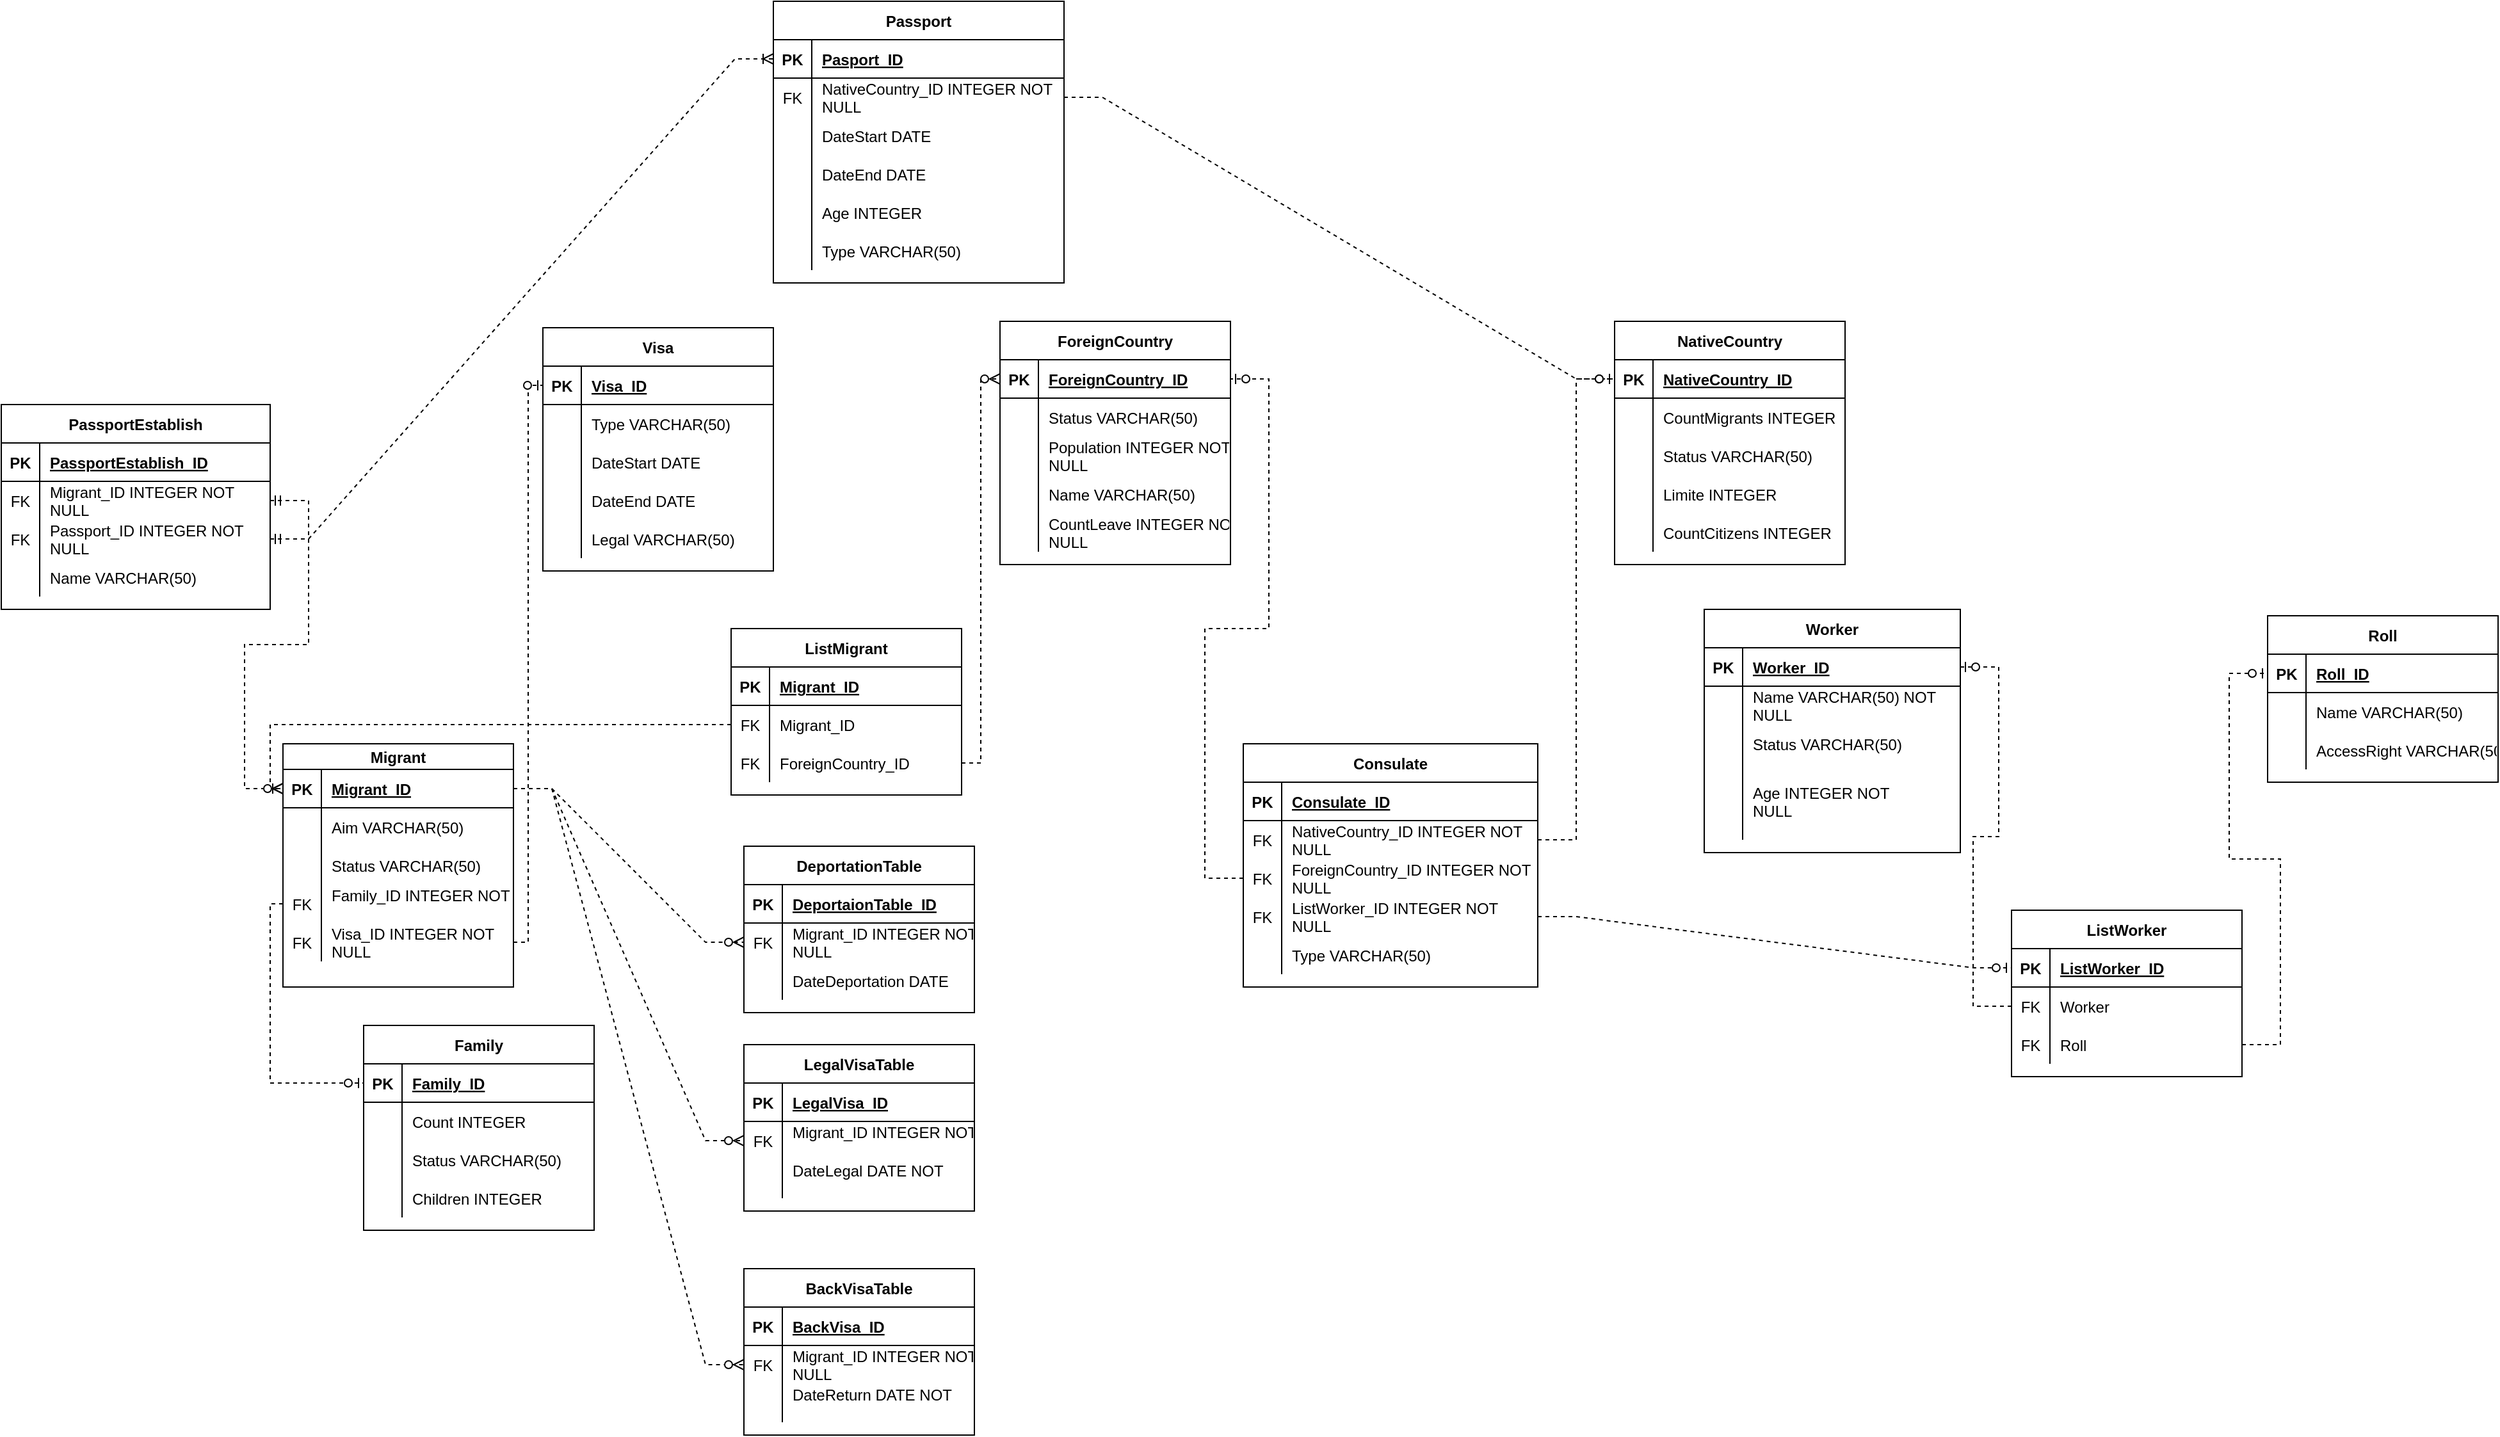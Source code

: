 <mxfile version="20.5.1" type="device"><diagram id="kRn1C6pkQE1aBFv9ILf6" name="Страница 1"><mxGraphModel dx="2557" dy="2096" grid="1" gridSize="10" guides="1" tooltips="1" connect="1" arrows="1" fold="1" page="1" pageScale="1" pageWidth="827" pageHeight="1169" math="0" shadow="0"><root><mxCell id="0"/><mxCell id="1" parent="0"/><mxCell id="KqNBWaWEFlFxFU34ezg8-1" value="Consulate" style="shape=table;startSize=30;container=1;collapsible=1;childLayout=tableLayout;fixedRows=1;rowLines=0;fontStyle=1;align=center;resizeLast=1;" parent="1" vertex="1"><mxGeometry x="660" y="400" width="230" height="190" as="geometry"/></mxCell><mxCell id="KqNBWaWEFlFxFU34ezg8-2" value="" style="shape=tableRow;horizontal=0;startSize=0;swimlaneHead=0;swimlaneBody=0;fillColor=none;collapsible=0;dropTarget=0;points=[[0,0.5],[1,0.5]];portConstraint=eastwest;top=0;left=0;right=0;bottom=1;" parent="KqNBWaWEFlFxFU34ezg8-1" vertex="1"><mxGeometry y="30" width="230" height="30" as="geometry"/></mxCell><mxCell id="KqNBWaWEFlFxFU34ezg8-3" value="PK" style="shape=partialRectangle;connectable=0;fillColor=none;top=0;left=0;bottom=0;right=0;fontStyle=1;overflow=hidden;" parent="KqNBWaWEFlFxFU34ezg8-2" vertex="1"><mxGeometry width="30" height="30" as="geometry"><mxRectangle width="30" height="30" as="alternateBounds"/></mxGeometry></mxCell><mxCell id="KqNBWaWEFlFxFU34ezg8-4" value="Consulate_ID" style="shape=partialRectangle;connectable=0;fillColor=none;top=0;left=0;bottom=0;right=0;align=left;spacingLeft=6;fontStyle=5;overflow=hidden;" parent="KqNBWaWEFlFxFU34ezg8-2" vertex="1"><mxGeometry x="30" width="200" height="30" as="geometry"><mxRectangle width="200" height="30" as="alternateBounds"/></mxGeometry></mxCell><mxCell id="KqNBWaWEFlFxFU34ezg8-5" value="" style="shape=tableRow;horizontal=0;startSize=0;swimlaneHead=0;swimlaneBody=0;fillColor=none;collapsible=0;dropTarget=0;points=[[0,0.5],[1,0.5]];portConstraint=eastwest;top=0;left=0;right=0;bottom=0;" parent="KqNBWaWEFlFxFU34ezg8-1" vertex="1"><mxGeometry y="60" width="230" height="30" as="geometry"/></mxCell><mxCell id="KqNBWaWEFlFxFU34ezg8-6" value="FK" style="shape=partialRectangle;connectable=0;fillColor=none;top=0;left=0;bottom=0;right=0;editable=1;overflow=hidden;" parent="KqNBWaWEFlFxFU34ezg8-5" vertex="1"><mxGeometry width="30" height="30" as="geometry"><mxRectangle width="30" height="30" as="alternateBounds"/></mxGeometry></mxCell><mxCell id="KqNBWaWEFlFxFU34ezg8-7" value="NativeCountry_ID INTEGER NOT &#xA;NULL" style="shape=partialRectangle;connectable=0;fillColor=none;top=0;left=0;bottom=0;right=0;align=left;spacingLeft=6;overflow=hidden;" parent="KqNBWaWEFlFxFU34ezg8-5" vertex="1"><mxGeometry x="30" width="200" height="30" as="geometry"><mxRectangle width="200" height="30" as="alternateBounds"/></mxGeometry></mxCell><mxCell id="KqNBWaWEFlFxFU34ezg8-181" style="shape=tableRow;horizontal=0;startSize=0;swimlaneHead=0;swimlaneBody=0;fillColor=none;collapsible=0;dropTarget=0;points=[[0,0.5],[1,0.5]];portConstraint=eastwest;top=0;left=0;right=0;bottom=0;" parent="KqNBWaWEFlFxFU34ezg8-1" vertex="1"><mxGeometry y="90" width="230" height="30" as="geometry"/></mxCell><mxCell id="KqNBWaWEFlFxFU34ezg8-182" value="FK" style="shape=partialRectangle;connectable=0;fillColor=none;top=0;left=0;bottom=0;right=0;editable=1;overflow=hidden;" parent="KqNBWaWEFlFxFU34ezg8-181" vertex="1"><mxGeometry width="30" height="30" as="geometry"><mxRectangle width="30" height="30" as="alternateBounds"/></mxGeometry></mxCell><mxCell id="KqNBWaWEFlFxFU34ezg8-183" value="ForeignCountry_ID INTEGER NOT &#xA;NULL" style="shape=partialRectangle;connectable=0;fillColor=none;top=0;left=0;bottom=0;right=0;align=left;spacingLeft=6;overflow=hidden;" parent="KqNBWaWEFlFxFU34ezg8-181" vertex="1"><mxGeometry x="30" width="200" height="30" as="geometry"><mxRectangle width="200" height="30" as="alternateBounds"/></mxGeometry></mxCell><mxCell id="KqNBWaWEFlFxFU34ezg8-8" value="" style="shape=tableRow;horizontal=0;startSize=0;swimlaneHead=0;swimlaneBody=0;fillColor=none;collapsible=0;dropTarget=0;points=[[0,0.5],[1,0.5]];portConstraint=eastwest;top=0;left=0;right=0;bottom=0;" parent="KqNBWaWEFlFxFU34ezg8-1" vertex="1"><mxGeometry y="120" width="230" height="30" as="geometry"/></mxCell><mxCell id="KqNBWaWEFlFxFU34ezg8-9" value="FK" style="shape=partialRectangle;connectable=0;fillColor=none;top=0;left=0;bottom=0;right=0;editable=1;overflow=hidden;" parent="KqNBWaWEFlFxFU34ezg8-8" vertex="1"><mxGeometry width="30" height="30" as="geometry"><mxRectangle width="30" height="30" as="alternateBounds"/></mxGeometry></mxCell><mxCell id="KqNBWaWEFlFxFU34ezg8-10" value="ListWorker_ID INTEGER NOT &#xA;NULL" style="shape=partialRectangle;connectable=0;fillColor=none;top=0;left=0;bottom=0;right=0;align=left;spacingLeft=6;overflow=hidden;" parent="KqNBWaWEFlFxFU34ezg8-8" vertex="1"><mxGeometry x="30" width="200" height="30" as="geometry"><mxRectangle width="200" height="30" as="alternateBounds"/></mxGeometry></mxCell><mxCell id="KqNBWaWEFlFxFU34ezg8-238" style="shape=tableRow;horizontal=0;startSize=0;swimlaneHead=0;swimlaneBody=0;fillColor=none;collapsible=0;dropTarget=0;points=[[0,0.5],[1,0.5]];portConstraint=eastwest;top=0;left=0;right=0;bottom=0;" parent="KqNBWaWEFlFxFU34ezg8-1" vertex="1"><mxGeometry y="150" width="230" height="30" as="geometry"/></mxCell><mxCell id="KqNBWaWEFlFxFU34ezg8-239" style="shape=partialRectangle;connectable=0;fillColor=none;top=0;left=0;bottom=0;right=0;editable=1;overflow=hidden;" parent="KqNBWaWEFlFxFU34ezg8-238" vertex="1"><mxGeometry width="30" height="30" as="geometry"><mxRectangle width="30" height="30" as="alternateBounds"/></mxGeometry></mxCell><mxCell id="KqNBWaWEFlFxFU34ezg8-240" value="Type VARCHAR(50)" style="shape=partialRectangle;connectable=0;fillColor=none;top=0;left=0;bottom=0;right=0;align=left;spacingLeft=6;overflow=hidden;" parent="KqNBWaWEFlFxFU34ezg8-238" vertex="1"><mxGeometry x="30" width="200" height="30" as="geometry"><mxRectangle width="200" height="30" as="alternateBounds"/></mxGeometry></mxCell><mxCell id="KqNBWaWEFlFxFU34ezg8-14" value="DeportationTable" style="shape=table;startSize=30;container=1;collapsible=1;childLayout=tableLayout;fixedRows=1;rowLines=0;fontStyle=1;align=center;resizeLast=1;" parent="1" vertex="1"><mxGeometry x="270" y="480" width="180" height="130" as="geometry"/></mxCell><mxCell id="KqNBWaWEFlFxFU34ezg8-15" value="" style="shape=tableRow;horizontal=0;startSize=0;swimlaneHead=0;swimlaneBody=0;fillColor=none;collapsible=0;dropTarget=0;points=[[0,0.5],[1,0.5]];portConstraint=eastwest;top=0;left=0;right=0;bottom=1;" parent="KqNBWaWEFlFxFU34ezg8-14" vertex="1"><mxGeometry y="30" width="180" height="30" as="geometry"/></mxCell><mxCell id="KqNBWaWEFlFxFU34ezg8-16" value="PK" style="shape=partialRectangle;connectable=0;fillColor=none;top=0;left=0;bottom=0;right=0;fontStyle=1;overflow=hidden;" parent="KqNBWaWEFlFxFU34ezg8-15" vertex="1"><mxGeometry width="30" height="30" as="geometry"><mxRectangle width="30" height="30" as="alternateBounds"/></mxGeometry></mxCell><mxCell id="KqNBWaWEFlFxFU34ezg8-17" value="DeportaionTable_ID" style="shape=partialRectangle;connectable=0;fillColor=none;top=0;left=0;bottom=0;right=0;align=left;spacingLeft=6;fontStyle=5;overflow=hidden;" parent="KqNBWaWEFlFxFU34ezg8-15" vertex="1"><mxGeometry x="30" width="150" height="30" as="geometry"><mxRectangle width="150" height="30" as="alternateBounds"/></mxGeometry></mxCell><mxCell id="KqNBWaWEFlFxFU34ezg8-18" value="" style="shape=tableRow;horizontal=0;startSize=0;swimlaneHead=0;swimlaneBody=0;fillColor=none;collapsible=0;dropTarget=0;points=[[0,0.5],[1,0.5]];portConstraint=eastwest;top=0;left=0;right=0;bottom=0;" parent="KqNBWaWEFlFxFU34ezg8-14" vertex="1"><mxGeometry y="60" width="180" height="30" as="geometry"/></mxCell><mxCell id="KqNBWaWEFlFxFU34ezg8-19" value="FK" style="shape=partialRectangle;connectable=0;fillColor=none;top=0;left=0;bottom=0;right=0;editable=1;overflow=hidden;" parent="KqNBWaWEFlFxFU34ezg8-18" vertex="1"><mxGeometry width="30" height="30" as="geometry"><mxRectangle width="30" height="30" as="alternateBounds"/></mxGeometry></mxCell><mxCell id="KqNBWaWEFlFxFU34ezg8-20" value="Migrant_ID INTEGER NOT&#xA;NULL&#xA;" style="shape=partialRectangle;connectable=0;fillColor=none;top=0;left=0;bottom=0;right=0;align=left;spacingLeft=6;overflow=hidden;" parent="KqNBWaWEFlFxFU34ezg8-18" vertex="1"><mxGeometry x="30" width="150" height="30" as="geometry"><mxRectangle width="150" height="30" as="alternateBounds"/></mxGeometry></mxCell><mxCell id="KqNBWaWEFlFxFU34ezg8-21" value="" style="shape=tableRow;horizontal=0;startSize=0;swimlaneHead=0;swimlaneBody=0;fillColor=none;collapsible=0;dropTarget=0;points=[[0,0.5],[1,0.5]];portConstraint=eastwest;top=0;left=0;right=0;bottom=0;" parent="KqNBWaWEFlFxFU34ezg8-14" vertex="1"><mxGeometry y="90" width="180" height="30" as="geometry"/></mxCell><mxCell id="KqNBWaWEFlFxFU34ezg8-22" value="" style="shape=partialRectangle;connectable=0;fillColor=none;top=0;left=0;bottom=0;right=0;editable=1;overflow=hidden;" parent="KqNBWaWEFlFxFU34ezg8-21" vertex="1"><mxGeometry width="30" height="30" as="geometry"><mxRectangle width="30" height="30" as="alternateBounds"/></mxGeometry></mxCell><mxCell id="KqNBWaWEFlFxFU34ezg8-23" value="DateDeportation DATE" style="shape=partialRectangle;connectable=0;fillColor=none;top=0;left=0;bottom=0;right=0;align=left;spacingLeft=6;overflow=hidden;" parent="KqNBWaWEFlFxFU34ezg8-21" vertex="1"><mxGeometry x="30" width="150" height="30" as="geometry"><mxRectangle width="150" height="30" as="alternateBounds"/></mxGeometry></mxCell><mxCell id="KqNBWaWEFlFxFU34ezg8-40" value="Visa" style="shape=table;startSize=30;container=1;collapsible=1;childLayout=tableLayout;fixedRows=1;rowLines=0;fontStyle=1;align=center;resizeLast=1;" parent="1" vertex="1"><mxGeometry x="113" y="75" width="180" height="190" as="geometry"/></mxCell><mxCell id="KqNBWaWEFlFxFU34ezg8-41" value="" style="shape=tableRow;horizontal=0;startSize=0;swimlaneHead=0;swimlaneBody=0;fillColor=none;collapsible=0;dropTarget=0;points=[[0,0.5],[1,0.5]];portConstraint=eastwest;top=0;left=0;right=0;bottom=1;" parent="KqNBWaWEFlFxFU34ezg8-40" vertex="1"><mxGeometry y="30" width="180" height="30" as="geometry"/></mxCell><mxCell id="KqNBWaWEFlFxFU34ezg8-42" value="PK" style="shape=partialRectangle;connectable=0;fillColor=none;top=0;left=0;bottom=0;right=0;fontStyle=1;overflow=hidden;" parent="KqNBWaWEFlFxFU34ezg8-41" vertex="1"><mxGeometry width="30" height="30" as="geometry"><mxRectangle width="30" height="30" as="alternateBounds"/></mxGeometry></mxCell><mxCell id="KqNBWaWEFlFxFU34ezg8-43" value="Visa_ID" style="shape=partialRectangle;connectable=0;fillColor=none;top=0;left=0;bottom=0;right=0;align=left;spacingLeft=6;fontStyle=5;overflow=hidden;" parent="KqNBWaWEFlFxFU34ezg8-41" vertex="1"><mxGeometry x="30" width="150" height="30" as="geometry"><mxRectangle width="150" height="30" as="alternateBounds"/></mxGeometry></mxCell><mxCell id="KqNBWaWEFlFxFU34ezg8-44" value="" style="shape=tableRow;horizontal=0;startSize=0;swimlaneHead=0;swimlaneBody=0;fillColor=none;collapsible=0;dropTarget=0;points=[[0,0.5],[1,0.5]];portConstraint=eastwest;top=0;left=0;right=0;bottom=0;" parent="KqNBWaWEFlFxFU34ezg8-40" vertex="1"><mxGeometry y="60" width="180" height="30" as="geometry"/></mxCell><mxCell id="KqNBWaWEFlFxFU34ezg8-45" value="" style="shape=partialRectangle;connectable=0;fillColor=none;top=0;left=0;bottom=0;right=0;editable=1;overflow=hidden;" parent="KqNBWaWEFlFxFU34ezg8-44" vertex="1"><mxGeometry width="30" height="30" as="geometry"><mxRectangle width="30" height="30" as="alternateBounds"/></mxGeometry></mxCell><mxCell id="KqNBWaWEFlFxFU34ezg8-46" value="Type VARCHAR(50)" style="shape=partialRectangle;connectable=0;fillColor=none;top=0;left=0;bottom=0;right=0;align=left;spacingLeft=6;overflow=hidden;" parent="KqNBWaWEFlFxFU34ezg8-44" vertex="1"><mxGeometry x="30" width="150" height="30" as="geometry"><mxRectangle width="150" height="30" as="alternateBounds"/></mxGeometry></mxCell><mxCell id="KqNBWaWEFlFxFU34ezg8-47" value="" style="shape=tableRow;horizontal=0;startSize=0;swimlaneHead=0;swimlaneBody=0;fillColor=none;collapsible=0;dropTarget=0;points=[[0,0.5],[1,0.5]];portConstraint=eastwest;top=0;left=0;right=0;bottom=0;" parent="KqNBWaWEFlFxFU34ezg8-40" vertex="1"><mxGeometry y="90" width="180" height="30" as="geometry"/></mxCell><mxCell id="KqNBWaWEFlFxFU34ezg8-48" value="" style="shape=partialRectangle;connectable=0;fillColor=none;top=0;left=0;bottom=0;right=0;editable=1;overflow=hidden;" parent="KqNBWaWEFlFxFU34ezg8-47" vertex="1"><mxGeometry width="30" height="30" as="geometry"><mxRectangle width="30" height="30" as="alternateBounds"/></mxGeometry></mxCell><mxCell id="KqNBWaWEFlFxFU34ezg8-49" value="DateStart DATE" style="shape=partialRectangle;connectable=0;fillColor=none;top=0;left=0;bottom=0;right=0;align=left;spacingLeft=6;overflow=hidden;" parent="KqNBWaWEFlFxFU34ezg8-47" vertex="1"><mxGeometry x="30" width="150" height="30" as="geometry"><mxRectangle width="150" height="30" as="alternateBounds"/></mxGeometry></mxCell><mxCell id="KqNBWaWEFlFxFU34ezg8-172" style="shape=tableRow;horizontal=0;startSize=0;swimlaneHead=0;swimlaneBody=0;fillColor=none;collapsible=0;dropTarget=0;points=[[0,0.5],[1,0.5]];portConstraint=eastwest;top=0;left=0;right=0;bottom=0;" parent="KqNBWaWEFlFxFU34ezg8-40" vertex="1"><mxGeometry y="120" width="180" height="30" as="geometry"/></mxCell><mxCell id="KqNBWaWEFlFxFU34ezg8-173" style="shape=partialRectangle;connectable=0;fillColor=none;top=0;left=0;bottom=0;right=0;editable=1;overflow=hidden;" parent="KqNBWaWEFlFxFU34ezg8-172" vertex="1"><mxGeometry width="30" height="30" as="geometry"><mxRectangle width="30" height="30" as="alternateBounds"/></mxGeometry></mxCell><mxCell id="KqNBWaWEFlFxFU34ezg8-174" value="DateEnd DATE" style="shape=partialRectangle;connectable=0;fillColor=none;top=0;left=0;bottom=0;right=0;align=left;spacingLeft=6;overflow=hidden;" parent="KqNBWaWEFlFxFU34ezg8-172" vertex="1"><mxGeometry x="30" width="150" height="30" as="geometry"><mxRectangle width="150" height="30" as="alternateBounds"/></mxGeometry></mxCell><mxCell id="KqNBWaWEFlFxFU34ezg8-175" style="shape=tableRow;horizontal=0;startSize=0;swimlaneHead=0;swimlaneBody=0;fillColor=none;collapsible=0;dropTarget=0;points=[[0,0.5],[1,0.5]];portConstraint=eastwest;top=0;left=0;right=0;bottom=0;" parent="KqNBWaWEFlFxFU34ezg8-40" vertex="1"><mxGeometry y="150" width="180" height="30" as="geometry"/></mxCell><mxCell id="KqNBWaWEFlFxFU34ezg8-176" style="shape=partialRectangle;connectable=0;fillColor=none;top=0;left=0;bottom=0;right=0;editable=1;overflow=hidden;" parent="KqNBWaWEFlFxFU34ezg8-175" vertex="1"><mxGeometry width="30" height="30" as="geometry"><mxRectangle width="30" height="30" as="alternateBounds"/></mxGeometry></mxCell><mxCell id="KqNBWaWEFlFxFU34ezg8-177" value="Legal VARCHAR(50)" style="shape=partialRectangle;connectable=0;fillColor=none;top=0;left=0;bottom=0;right=0;align=left;spacingLeft=6;overflow=hidden;" parent="KqNBWaWEFlFxFU34ezg8-175" vertex="1"><mxGeometry x="30" width="150" height="30" as="geometry"><mxRectangle width="150" height="30" as="alternateBounds"/></mxGeometry></mxCell><mxCell id="KqNBWaWEFlFxFU34ezg8-66" value="BackVisaTable" style="shape=table;startSize=30;container=1;collapsible=1;childLayout=tableLayout;fixedRows=1;rowLines=0;fontStyle=1;align=center;resizeLast=1;" parent="1" vertex="1"><mxGeometry x="270" y="810" width="180" height="130" as="geometry"/></mxCell><mxCell id="KqNBWaWEFlFxFU34ezg8-67" value="" style="shape=tableRow;horizontal=0;startSize=0;swimlaneHead=0;swimlaneBody=0;fillColor=none;collapsible=0;dropTarget=0;points=[[0,0.5],[1,0.5]];portConstraint=eastwest;top=0;left=0;right=0;bottom=1;" parent="KqNBWaWEFlFxFU34ezg8-66" vertex="1"><mxGeometry y="30" width="180" height="30" as="geometry"/></mxCell><mxCell id="KqNBWaWEFlFxFU34ezg8-68" value="PK" style="shape=partialRectangle;connectable=0;fillColor=none;top=0;left=0;bottom=0;right=0;fontStyle=1;overflow=hidden;" parent="KqNBWaWEFlFxFU34ezg8-67" vertex="1"><mxGeometry width="30" height="30" as="geometry"><mxRectangle width="30" height="30" as="alternateBounds"/></mxGeometry></mxCell><mxCell id="KqNBWaWEFlFxFU34ezg8-69" value="BackVisa_ID" style="shape=partialRectangle;connectable=0;fillColor=none;top=0;left=0;bottom=0;right=0;align=left;spacingLeft=6;fontStyle=5;overflow=hidden;" parent="KqNBWaWEFlFxFU34ezg8-67" vertex="1"><mxGeometry x="30" width="150" height="30" as="geometry"><mxRectangle width="150" height="30" as="alternateBounds"/></mxGeometry></mxCell><mxCell id="KqNBWaWEFlFxFU34ezg8-70" value="" style="shape=tableRow;horizontal=0;startSize=0;swimlaneHead=0;swimlaneBody=0;fillColor=none;collapsible=0;dropTarget=0;points=[[0,0.5],[1,0.5]];portConstraint=eastwest;top=0;left=0;right=0;bottom=0;" parent="KqNBWaWEFlFxFU34ezg8-66" vertex="1"><mxGeometry y="60" width="180" height="30" as="geometry"/></mxCell><mxCell id="KqNBWaWEFlFxFU34ezg8-71" value="FK" style="shape=partialRectangle;connectable=0;fillColor=none;top=0;left=0;bottom=0;right=0;editable=1;overflow=hidden;" parent="KqNBWaWEFlFxFU34ezg8-70" vertex="1"><mxGeometry width="30" height="30" as="geometry"><mxRectangle width="30" height="30" as="alternateBounds"/></mxGeometry></mxCell><mxCell id="KqNBWaWEFlFxFU34ezg8-72" value="Migrant_ID INTEGER NOT&#xA;NULL&#xA;" style="shape=partialRectangle;connectable=0;fillColor=none;top=0;left=0;bottom=0;right=0;align=left;spacingLeft=6;overflow=hidden;" parent="KqNBWaWEFlFxFU34ezg8-70" vertex="1"><mxGeometry x="30" width="150" height="30" as="geometry"><mxRectangle width="150" height="30" as="alternateBounds"/></mxGeometry></mxCell><mxCell id="KqNBWaWEFlFxFU34ezg8-73" value="" style="shape=tableRow;horizontal=0;startSize=0;swimlaneHead=0;swimlaneBody=0;fillColor=none;collapsible=0;dropTarget=0;points=[[0,0.5],[1,0.5]];portConstraint=eastwest;top=0;left=0;right=0;bottom=0;" parent="KqNBWaWEFlFxFU34ezg8-66" vertex="1"><mxGeometry y="90" width="180" height="30" as="geometry"/></mxCell><mxCell id="KqNBWaWEFlFxFU34ezg8-74" value="" style="shape=partialRectangle;connectable=0;fillColor=none;top=0;left=0;bottom=0;right=0;editable=1;overflow=hidden;" parent="KqNBWaWEFlFxFU34ezg8-73" vertex="1"><mxGeometry width="30" height="30" as="geometry"><mxRectangle width="30" height="30" as="alternateBounds"/></mxGeometry></mxCell><mxCell id="KqNBWaWEFlFxFU34ezg8-75" value="DateReturn DATE NOT &#xA;&#xA;NULL" style="shape=partialRectangle;connectable=0;fillColor=none;top=0;left=0;bottom=0;right=0;align=left;spacingLeft=6;overflow=hidden;" parent="KqNBWaWEFlFxFU34ezg8-73" vertex="1"><mxGeometry x="30" width="150" height="30" as="geometry"><mxRectangle width="150" height="30" as="alternateBounds"/></mxGeometry></mxCell><mxCell id="KqNBWaWEFlFxFU34ezg8-79" value="LegalVisaTable" style="shape=table;startSize=30;container=1;collapsible=1;childLayout=tableLayout;fixedRows=1;rowLines=0;fontStyle=1;align=center;resizeLast=1;" parent="1" vertex="1"><mxGeometry x="270" y="635" width="180" height="130" as="geometry"/></mxCell><mxCell id="KqNBWaWEFlFxFU34ezg8-80" value="" style="shape=tableRow;horizontal=0;startSize=0;swimlaneHead=0;swimlaneBody=0;fillColor=none;collapsible=0;dropTarget=0;points=[[0,0.5],[1,0.5]];portConstraint=eastwest;top=0;left=0;right=0;bottom=1;" parent="KqNBWaWEFlFxFU34ezg8-79" vertex="1"><mxGeometry y="30" width="180" height="30" as="geometry"/></mxCell><mxCell id="KqNBWaWEFlFxFU34ezg8-81" value="PK" style="shape=partialRectangle;connectable=0;fillColor=none;top=0;left=0;bottom=0;right=0;fontStyle=1;overflow=hidden;" parent="KqNBWaWEFlFxFU34ezg8-80" vertex="1"><mxGeometry width="30" height="30" as="geometry"><mxRectangle width="30" height="30" as="alternateBounds"/></mxGeometry></mxCell><mxCell id="KqNBWaWEFlFxFU34ezg8-82" value="LegalVisa_ID" style="shape=partialRectangle;connectable=0;fillColor=none;top=0;left=0;bottom=0;right=0;align=left;spacingLeft=6;fontStyle=5;overflow=hidden;" parent="KqNBWaWEFlFxFU34ezg8-80" vertex="1"><mxGeometry x="30" width="150" height="30" as="geometry"><mxRectangle width="150" height="30" as="alternateBounds"/></mxGeometry></mxCell><mxCell id="KqNBWaWEFlFxFU34ezg8-83" value="" style="shape=tableRow;horizontal=0;startSize=0;swimlaneHead=0;swimlaneBody=0;fillColor=none;collapsible=0;dropTarget=0;points=[[0,0.5],[1,0.5]];portConstraint=eastwest;top=0;left=0;right=0;bottom=0;" parent="KqNBWaWEFlFxFU34ezg8-79" vertex="1"><mxGeometry y="60" width="180" height="30" as="geometry"/></mxCell><mxCell id="KqNBWaWEFlFxFU34ezg8-84" value="FK" style="shape=partialRectangle;connectable=0;fillColor=none;top=0;left=0;bottom=0;right=0;editable=1;overflow=hidden;" parent="KqNBWaWEFlFxFU34ezg8-83" vertex="1"><mxGeometry width="30" height="30" as="geometry"><mxRectangle width="30" height="30" as="alternateBounds"/></mxGeometry></mxCell><mxCell id="KqNBWaWEFlFxFU34ezg8-85" value="Migrant_ID INTEGER NOT &#xA;&#xA;NULL" style="shape=partialRectangle;connectable=0;fillColor=none;top=0;left=0;bottom=0;right=0;align=left;spacingLeft=6;overflow=hidden;" parent="KqNBWaWEFlFxFU34ezg8-83" vertex="1"><mxGeometry x="30" width="150" height="30" as="geometry"><mxRectangle width="150" height="30" as="alternateBounds"/></mxGeometry></mxCell><mxCell id="KqNBWaWEFlFxFU34ezg8-86" value="" style="shape=tableRow;horizontal=0;startSize=0;swimlaneHead=0;swimlaneBody=0;fillColor=none;collapsible=0;dropTarget=0;points=[[0,0.5],[1,0.5]];portConstraint=eastwest;top=0;left=0;right=0;bottom=0;" parent="KqNBWaWEFlFxFU34ezg8-79" vertex="1"><mxGeometry y="90" width="180" height="30" as="geometry"/></mxCell><mxCell id="KqNBWaWEFlFxFU34ezg8-87" value="" style="shape=partialRectangle;connectable=0;fillColor=none;top=0;left=0;bottom=0;right=0;editable=1;overflow=hidden;" parent="KqNBWaWEFlFxFU34ezg8-86" vertex="1"><mxGeometry width="30" height="30" as="geometry"><mxRectangle width="30" height="30" as="alternateBounds"/></mxGeometry></mxCell><mxCell id="KqNBWaWEFlFxFU34ezg8-88" value="DateLegal DATE NOT &#xA;&#xA;NULL" style="shape=partialRectangle;connectable=0;fillColor=none;top=0;left=0;bottom=0;right=0;align=left;spacingLeft=6;overflow=hidden;" parent="KqNBWaWEFlFxFU34ezg8-86" vertex="1"><mxGeometry x="30" width="150" height="30" as="geometry"><mxRectangle width="150" height="30" as="alternateBounds"/></mxGeometry></mxCell><mxCell id="KqNBWaWEFlFxFU34ezg8-92" value="Worker " style="shape=table;startSize=30;container=1;collapsible=1;childLayout=tableLayout;fixedRows=1;rowLines=0;fontStyle=1;align=center;resizeLast=1;" parent="1" vertex="1"><mxGeometry x="1020" y="295" width="200" height="190" as="geometry"/></mxCell><mxCell id="KqNBWaWEFlFxFU34ezg8-93" value="" style="shape=tableRow;horizontal=0;startSize=0;swimlaneHead=0;swimlaneBody=0;fillColor=none;collapsible=0;dropTarget=0;points=[[0,0.5],[1,0.5]];portConstraint=eastwest;top=0;left=0;right=0;bottom=1;" parent="KqNBWaWEFlFxFU34ezg8-92" vertex="1"><mxGeometry y="30" width="200" height="30" as="geometry"/></mxCell><mxCell id="KqNBWaWEFlFxFU34ezg8-94" value="PK" style="shape=partialRectangle;connectable=0;fillColor=none;top=0;left=0;bottom=0;right=0;fontStyle=1;overflow=hidden;" parent="KqNBWaWEFlFxFU34ezg8-93" vertex="1"><mxGeometry width="30" height="30" as="geometry"><mxRectangle width="30" height="30" as="alternateBounds"/></mxGeometry></mxCell><mxCell id="KqNBWaWEFlFxFU34ezg8-95" value="Worker_ID" style="shape=partialRectangle;connectable=0;fillColor=none;top=0;left=0;bottom=0;right=0;align=left;spacingLeft=6;fontStyle=5;overflow=hidden;" parent="KqNBWaWEFlFxFU34ezg8-93" vertex="1"><mxGeometry x="30" width="170" height="30" as="geometry"><mxRectangle width="170" height="30" as="alternateBounds"/></mxGeometry></mxCell><mxCell id="KqNBWaWEFlFxFU34ezg8-96" value="" style="shape=tableRow;horizontal=0;startSize=0;swimlaneHead=0;swimlaneBody=0;fillColor=none;collapsible=0;dropTarget=0;points=[[0,0.5],[1,0.5]];portConstraint=eastwest;top=0;left=0;right=0;bottom=0;" parent="KqNBWaWEFlFxFU34ezg8-92" vertex="1"><mxGeometry y="60" width="200" height="30" as="geometry"/></mxCell><mxCell id="KqNBWaWEFlFxFU34ezg8-97" value="" style="shape=partialRectangle;connectable=0;fillColor=none;top=0;left=0;bottom=0;right=0;editable=1;overflow=hidden;" parent="KqNBWaWEFlFxFU34ezg8-96" vertex="1"><mxGeometry width="30" height="30" as="geometry"><mxRectangle width="30" height="30" as="alternateBounds"/></mxGeometry></mxCell><mxCell id="KqNBWaWEFlFxFU34ezg8-98" value="Name VARCHAR(50) NOT &#xA;NULL" style="shape=partialRectangle;connectable=0;fillColor=none;top=0;left=0;bottom=0;right=0;align=left;spacingLeft=6;overflow=hidden;" parent="KqNBWaWEFlFxFU34ezg8-96" vertex="1"><mxGeometry x="30" width="170" height="30" as="geometry"><mxRectangle width="170" height="30" as="alternateBounds"/></mxGeometry></mxCell><mxCell id="KqNBWaWEFlFxFU34ezg8-99" value="" style="shape=tableRow;horizontal=0;startSize=0;swimlaneHead=0;swimlaneBody=0;fillColor=none;collapsible=0;dropTarget=0;points=[[0,0.5],[1,0.5]];portConstraint=eastwest;top=0;left=0;right=0;bottom=0;" parent="KqNBWaWEFlFxFU34ezg8-92" vertex="1"><mxGeometry y="90" width="200" height="30" as="geometry"/></mxCell><mxCell id="KqNBWaWEFlFxFU34ezg8-100" value="" style="shape=partialRectangle;connectable=0;fillColor=none;top=0;left=0;bottom=0;right=0;editable=1;overflow=hidden;" parent="KqNBWaWEFlFxFU34ezg8-99" vertex="1"><mxGeometry width="30" height="30" as="geometry"><mxRectangle width="30" height="30" as="alternateBounds"/></mxGeometry></mxCell><mxCell id="KqNBWaWEFlFxFU34ezg8-101" value="Status VARCHAR(50)" style="shape=partialRectangle;connectable=0;fillColor=none;top=0;left=0;bottom=0;right=0;align=left;spacingLeft=6;overflow=hidden;" parent="KqNBWaWEFlFxFU34ezg8-99" vertex="1"><mxGeometry x="30" width="170" height="30" as="geometry"><mxRectangle width="170" height="30" as="alternateBounds"/></mxGeometry></mxCell><mxCell id="KqNBWaWEFlFxFU34ezg8-102" value="" style="shape=tableRow;horizontal=0;startSize=0;swimlaneHead=0;swimlaneBody=0;fillColor=none;collapsible=0;dropTarget=0;points=[[0,0.5],[1,0.5]];portConstraint=eastwest;top=0;left=0;right=0;bottom=0;" parent="KqNBWaWEFlFxFU34ezg8-92" vertex="1"><mxGeometry y="120" width="200" height="60" as="geometry"/></mxCell><mxCell id="KqNBWaWEFlFxFU34ezg8-103" value="" style="shape=partialRectangle;connectable=0;fillColor=none;top=0;left=0;bottom=0;right=0;editable=1;overflow=hidden;" parent="KqNBWaWEFlFxFU34ezg8-102" vertex="1"><mxGeometry width="30" height="60" as="geometry"><mxRectangle width="30" height="60" as="alternateBounds"/></mxGeometry></mxCell><mxCell id="KqNBWaWEFlFxFU34ezg8-104" value="Age INTEGER NOT &#xA;NULL" style="shape=partialRectangle;connectable=0;fillColor=none;top=0;left=0;bottom=0;right=0;align=left;spacingLeft=6;overflow=hidden;" parent="KqNBWaWEFlFxFU34ezg8-102" vertex="1"><mxGeometry x="30" width="170" height="60" as="geometry"><mxRectangle width="170" height="60" as="alternateBounds"/></mxGeometry></mxCell><mxCell id="KqNBWaWEFlFxFU34ezg8-105" value="Migrant" style="shape=table;startSize=20;container=1;collapsible=1;childLayout=tableLayout;fixedRows=1;rowLines=0;fontStyle=1;align=center;resizeLast=1;" parent="1" vertex="1"><mxGeometry x="-90" y="400" width="180" height="190" as="geometry"/></mxCell><mxCell id="KqNBWaWEFlFxFU34ezg8-106" value="" style="shape=tableRow;horizontal=0;startSize=0;swimlaneHead=0;swimlaneBody=0;fillColor=none;collapsible=0;dropTarget=0;points=[[0,0.5],[1,0.5]];portConstraint=eastwest;top=0;left=0;right=0;bottom=1;" parent="KqNBWaWEFlFxFU34ezg8-105" vertex="1"><mxGeometry y="20" width="180" height="30" as="geometry"/></mxCell><mxCell id="KqNBWaWEFlFxFU34ezg8-107" value="PK" style="shape=partialRectangle;connectable=0;fillColor=none;top=0;left=0;bottom=0;right=0;fontStyle=1;overflow=hidden;" parent="KqNBWaWEFlFxFU34ezg8-106" vertex="1"><mxGeometry width="30" height="30" as="geometry"><mxRectangle width="30" height="30" as="alternateBounds"/></mxGeometry></mxCell><mxCell id="KqNBWaWEFlFxFU34ezg8-108" value="Migrant_ID" style="shape=partialRectangle;connectable=0;fillColor=none;top=0;left=0;bottom=0;right=0;align=left;spacingLeft=6;fontStyle=5;overflow=hidden;" parent="KqNBWaWEFlFxFU34ezg8-106" vertex="1"><mxGeometry x="30" width="150" height="30" as="geometry"><mxRectangle width="150" height="30" as="alternateBounds"/></mxGeometry></mxCell><mxCell id="KqNBWaWEFlFxFU34ezg8-157" style="shape=tableRow;horizontal=0;startSize=0;swimlaneHead=0;swimlaneBody=0;fillColor=none;collapsible=0;dropTarget=0;points=[[0,0.5],[1,0.5]];portConstraint=eastwest;top=0;left=0;right=0;bottom=0;" parent="KqNBWaWEFlFxFU34ezg8-105" vertex="1"><mxGeometry y="50" width="180" height="30" as="geometry"/></mxCell><mxCell id="KqNBWaWEFlFxFU34ezg8-158" style="shape=partialRectangle;connectable=0;fillColor=none;top=0;left=0;bottom=0;right=0;editable=1;overflow=hidden;" parent="KqNBWaWEFlFxFU34ezg8-157" vertex="1"><mxGeometry width="30" height="30" as="geometry"><mxRectangle width="30" height="30" as="alternateBounds"/></mxGeometry></mxCell><mxCell id="KqNBWaWEFlFxFU34ezg8-159" value="Aim VARCHAR(50)" style="shape=partialRectangle;connectable=0;fillColor=none;top=0;left=0;bottom=0;right=0;align=left;spacingLeft=6;overflow=hidden;" parent="KqNBWaWEFlFxFU34ezg8-157" vertex="1"><mxGeometry x="30" width="150" height="30" as="geometry"><mxRectangle width="150" height="30" as="alternateBounds"/></mxGeometry></mxCell><mxCell id="KqNBWaWEFlFxFU34ezg8-160" style="shape=tableRow;horizontal=0;startSize=0;swimlaneHead=0;swimlaneBody=0;fillColor=none;collapsible=0;dropTarget=0;points=[[0,0.5],[1,0.5]];portConstraint=eastwest;top=0;left=0;right=0;bottom=0;" parent="KqNBWaWEFlFxFU34ezg8-105" vertex="1"><mxGeometry y="80" width="180" height="30" as="geometry"/></mxCell><mxCell id="KqNBWaWEFlFxFU34ezg8-161" style="shape=partialRectangle;connectable=0;fillColor=none;top=0;left=0;bottom=0;right=0;editable=1;overflow=hidden;" parent="KqNBWaWEFlFxFU34ezg8-160" vertex="1"><mxGeometry width="30" height="30" as="geometry"><mxRectangle width="30" height="30" as="alternateBounds"/></mxGeometry></mxCell><mxCell id="KqNBWaWEFlFxFU34ezg8-162" value="Status VARCHAR(50)" style="shape=partialRectangle;connectable=0;fillColor=none;top=0;left=0;bottom=0;right=0;align=left;spacingLeft=6;overflow=hidden;" parent="KqNBWaWEFlFxFU34ezg8-160" vertex="1"><mxGeometry x="30" width="150" height="30" as="geometry"><mxRectangle width="150" height="30" as="alternateBounds"/></mxGeometry></mxCell><mxCell id="KqNBWaWEFlFxFU34ezg8-166" style="shape=tableRow;horizontal=0;startSize=0;swimlaneHead=0;swimlaneBody=0;fillColor=none;collapsible=0;dropTarget=0;points=[[0,0.5],[1,0.5]];portConstraint=eastwest;top=0;left=0;right=0;bottom=0;" parent="KqNBWaWEFlFxFU34ezg8-105" vertex="1"><mxGeometry y="110" width="180" height="30" as="geometry"/></mxCell><mxCell id="KqNBWaWEFlFxFU34ezg8-167" value="FK" style="shape=partialRectangle;connectable=0;fillColor=none;top=0;left=0;bottom=0;right=0;editable=1;overflow=hidden;" parent="KqNBWaWEFlFxFU34ezg8-166" vertex="1"><mxGeometry width="30" height="30" as="geometry"><mxRectangle width="30" height="30" as="alternateBounds"/></mxGeometry></mxCell><mxCell id="KqNBWaWEFlFxFU34ezg8-168" value="Family_ID INTEGER NOT &#xA;&#xA;NULL" style="shape=partialRectangle;connectable=0;fillColor=none;top=0;left=0;bottom=0;right=0;align=left;spacingLeft=6;overflow=hidden;" parent="KqNBWaWEFlFxFU34ezg8-166" vertex="1"><mxGeometry x="30" width="150" height="30" as="geometry"><mxRectangle width="150" height="30" as="alternateBounds"/></mxGeometry></mxCell><mxCell id="KqNBWaWEFlFxFU34ezg8-169" style="shape=tableRow;horizontal=0;startSize=0;swimlaneHead=0;swimlaneBody=0;fillColor=none;collapsible=0;dropTarget=0;points=[[0,0.5],[1,0.5]];portConstraint=eastwest;top=0;left=0;right=0;bottom=0;" parent="KqNBWaWEFlFxFU34ezg8-105" vertex="1"><mxGeometry y="140" width="180" height="30" as="geometry"/></mxCell><mxCell id="KqNBWaWEFlFxFU34ezg8-170" value="FK" style="shape=partialRectangle;connectable=0;fillColor=none;top=0;left=0;bottom=0;right=0;editable=1;overflow=hidden;" parent="KqNBWaWEFlFxFU34ezg8-169" vertex="1"><mxGeometry width="30" height="30" as="geometry"><mxRectangle width="30" height="30" as="alternateBounds"/></mxGeometry></mxCell><mxCell id="KqNBWaWEFlFxFU34ezg8-171" value="Visa_ID INTEGER NOT &#xA;NULL" style="shape=partialRectangle;connectable=0;fillColor=none;top=0;left=0;bottom=0;right=0;align=left;spacingLeft=6;overflow=hidden;" parent="KqNBWaWEFlFxFU34ezg8-169" vertex="1"><mxGeometry x="30" width="150" height="30" as="geometry"><mxRectangle width="150" height="30" as="alternateBounds"/></mxGeometry></mxCell><mxCell id="KqNBWaWEFlFxFU34ezg8-118" value="Family" style="shape=table;startSize=30;container=1;collapsible=1;childLayout=tableLayout;fixedRows=1;rowLines=0;fontStyle=1;align=center;resizeLast=1;" parent="1" vertex="1"><mxGeometry x="-27" y="620" width="180" height="160" as="geometry"/></mxCell><mxCell id="KqNBWaWEFlFxFU34ezg8-119" value="" style="shape=tableRow;horizontal=0;startSize=0;swimlaneHead=0;swimlaneBody=0;fillColor=none;collapsible=0;dropTarget=0;points=[[0,0.5],[1,0.5]];portConstraint=eastwest;top=0;left=0;right=0;bottom=1;" parent="KqNBWaWEFlFxFU34ezg8-118" vertex="1"><mxGeometry y="30" width="180" height="30" as="geometry"/></mxCell><mxCell id="KqNBWaWEFlFxFU34ezg8-120" value="PK" style="shape=partialRectangle;connectable=0;fillColor=none;top=0;left=0;bottom=0;right=0;fontStyle=1;overflow=hidden;" parent="KqNBWaWEFlFxFU34ezg8-119" vertex="1"><mxGeometry width="30" height="30" as="geometry"><mxRectangle width="30" height="30" as="alternateBounds"/></mxGeometry></mxCell><mxCell id="KqNBWaWEFlFxFU34ezg8-121" value="Family_ID" style="shape=partialRectangle;connectable=0;fillColor=none;top=0;left=0;bottom=0;right=0;align=left;spacingLeft=6;fontStyle=5;overflow=hidden;" parent="KqNBWaWEFlFxFU34ezg8-119" vertex="1"><mxGeometry x="30" width="150" height="30" as="geometry"><mxRectangle width="150" height="30" as="alternateBounds"/></mxGeometry></mxCell><mxCell id="KqNBWaWEFlFxFU34ezg8-122" value="" style="shape=tableRow;horizontal=0;startSize=0;swimlaneHead=0;swimlaneBody=0;fillColor=none;collapsible=0;dropTarget=0;points=[[0,0.5],[1,0.5]];portConstraint=eastwest;top=0;left=0;right=0;bottom=0;" parent="KqNBWaWEFlFxFU34ezg8-118" vertex="1"><mxGeometry y="60" width="180" height="30" as="geometry"/></mxCell><mxCell id="KqNBWaWEFlFxFU34ezg8-123" value="" style="shape=partialRectangle;connectable=0;fillColor=none;top=0;left=0;bottom=0;right=0;editable=1;overflow=hidden;" parent="KqNBWaWEFlFxFU34ezg8-122" vertex="1"><mxGeometry width="30" height="30" as="geometry"><mxRectangle width="30" height="30" as="alternateBounds"/></mxGeometry></mxCell><mxCell id="KqNBWaWEFlFxFU34ezg8-124" value="Count INTEGER" style="shape=partialRectangle;connectable=0;fillColor=none;top=0;left=0;bottom=0;right=0;align=left;spacingLeft=6;overflow=hidden;" parent="KqNBWaWEFlFxFU34ezg8-122" vertex="1"><mxGeometry x="30" width="150" height="30" as="geometry"><mxRectangle width="150" height="30" as="alternateBounds"/></mxGeometry></mxCell><mxCell id="KqNBWaWEFlFxFU34ezg8-125" value="" style="shape=tableRow;horizontal=0;startSize=0;swimlaneHead=0;swimlaneBody=0;fillColor=none;collapsible=0;dropTarget=0;points=[[0,0.5],[1,0.5]];portConstraint=eastwest;top=0;left=0;right=0;bottom=0;" parent="KqNBWaWEFlFxFU34ezg8-118" vertex="1"><mxGeometry y="90" width="180" height="30" as="geometry"/></mxCell><mxCell id="KqNBWaWEFlFxFU34ezg8-126" value="" style="shape=partialRectangle;connectable=0;fillColor=none;top=0;left=0;bottom=0;right=0;editable=1;overflow=hidden;" parent="KqNBWaWEFlFxFU34ezg8-125" vertex="1"><mxGeometry width="30" height="30" as="geometry"><mxRectangle width="30" height="30" as="alternateBounds"/></mxGeometry></mxCell><mxCell id="KqNBWaWEFlFxFU34ezg8-127" value="Status VARCHAR(50)" style="shape=partialRectangle;connectable=0;fillColor=none;top=0;left=0;bottom=0;right=0;align=left;spacingLeft=6;overflow=hidden;" parent="KqNBWaWEFlFxFU34ezg8-125" vertex="1"><mxGeometry x="30" width="150" height="30" as="geometry"><mxRectangle width="150" height="30" as="alternateBounds"/></mxGeometry></mxCell><mxCell id="KqNBWaWEFlFxFU34ezg8-128" value="" style="shape=tableRow;horizontal=0;startSize=0;swimlaneHead=0;swimlaneBody=0;fillColor=none;collapsible=0;dropTarget=0;points=[[0,0.5],[1,0.5]];portConstraint=eastwest;top=0;left=0;right=0;bottom=0;" parent="KqNBWaWEFlFxFU34ezg8-118" vertex="1"><mxGeometry y="120" width="180" height="30" as="geometry"/></mxCell><mxCell id="KqNBWaWEFlFxFU34ezg8-129" value="" style="shape=partialRectangle;connectable=0;fillColor=none;top=0;left=0;bottom=0;right=0;editable=1;overflow=hidden;" parent="KqNBWaWEFlFxFU34ezg8-128" vertex="1"><mxGeometry width="30" height="30" as="geometry"><mxRectangle width="30" height="30" as="alternateBounds"/></mxGeometry></mxCell><mxCell id="KqNBWaWEFlFxFU34ezg8-130" value="Children INTEGER" style="shape=partialRectangle;connectable=0;fillColor=none;top=0;left=0;bottom=0;right=0;align=left;spacingLeft=6;overflow=hidden;" parent="KqNBWaWEFlFxFU34ezg8-128" vertex="1"><mxGeometry x="30" width="150" height="30" as="geometry"><mxRectangle width="150" height="30" as="alternateBounds"/></mxGeometry></mxCell><mxCell id="KqNBWaWEFlFxFU34ezg8-131" value="ForeignCountry" style="shape=table;startSize=30;container=1;collapsible=1;childLayout=tableLayout;fixedRows=1;rowLines=0;fontStyle=1;align=center;resizeLast=1;" parent="1" vertex="1"><mxGeometry x="470" y="70" width="180" height="190" as="geometry"/></mxCell><mxCell id="KqNBWaWEFlFxFU34ezg8-132" value="" style="shape=tableRow;horizontal=0;startSize=0;swimlaneHead=0;swimlaneBody=0;fillColor=none;collapsible=0;dropTarget=0;points=[[0,0.5],[1,0.5]];portConstraint=eastwest;top=0;left=0;right=0;bottom=1;" parent="KqNBWaWEFlFxFU34ezg8-131" vertex="1"><mxGeometry y="30" width="180" height="30" as="geometry"/></mxCell><mxCell id="KqNBWaWEFlFxFU34ezg8-133" value="PK" style="shape=partialRectangle;connectable=0;fillColor=none;top=0;left=0;bottom=0;right=0;fontStyle=1;overflow=hidden;" parent="KqNBWaWEFlFxFU34ezg8-132" vertex="1"><mxGeometry width="30" height="30" as="geometry"><mxRectangle width="30" height="30" as="alternateBounds"/></mxGeometry></mxCell><mxCell id="KqNBWaWEFlFxFU34ezg8-134" value="ForeignCountry_ID" style="shape=partialRectangle;connectable=0;fillColor=none;top=0;left=0;bottom=0;right=0;align=left;spacingLeft=6;fontStyle=5;overflow=hidden;" parent="KqNBWaWEFlFxFU34ezg8-132" vertex="1"><mxGeometry x="30" width="150" height="30" as="geometry"><mxRectangle width="150" height="30" as="alternateBounds"/></mxGeometry></mxCell><mxCell id="KqNBWaWEFlFxFU34ezg8-135" value="" style="shape=tableRow;horizontal=0;startSize=0;swimlaneHead=0;swimlaneBody=0;fillColor=none;collapsible=0;dropTarget=0;points=[[0,0.5],[1,0.5]];portConstraint=eastwest;top=0;left=0;right=0;bottom=0;" parent="KqNBWaWEFlFxFU34ezg8-131" vertex="1"><mxGeometry y="60" width="180" height="30" as="geometry"/></mxCell><mxCell id="KqNBWaWEFlFxFU34ezg8-136" value="" style="shape=partialRectangle;connectable=0;fillColor=none;top=0;left=0;bottom=0;right=0;editable=1;overflow=hidden;" parent="KqNBWaWEFlFxFU34ezg8-135" vertex="1"><mxGeometry width="30" height="30" as="geometry"><mxRectangle width="30" height="30" as="alternateBounds"/></mxGeometry></mxCell><mxCell id="KqNBWaWEFlFxFU34ezg8-137" value="Status VARCHAR(50)" style="shape=partialRectangle;connectable=0;fillColor=none;top=0;left=0;bottom=0;right=0;align=left;spacingLeft=6;overflow=hidden;" parent="KqNBWaWEFlFxFU34ezg8-135" vertex="1"><mxGeometry x="30" width="150" height="30" as="geometry"><mxRectangle width="150" height="30" as="alternateBounds"/></mxGeometry></mxCell><mxCell id="KqNBWaWEFlFxFU34ezg8-138" value="" style="shape=tableRow;horizontal=0;startSize=0;swimlaneHead=0;swimlaneBody=0;fillColor=none;collapsible=0;dropTarget=0;points=[[0,0.5],[1,0.5]];portConstraint=eastwest;top=0;left=0;right=0;bottom=0;" parent="KqNBWaWEFlFxFU34ezg8-131" vertex="1"><mxGeometry y="90" width="180" height="30" as="geometry"/></mxCell><mxCell id="KqNBWaWEFlFxFU34ezg8-139" value="" style="shape=partialRectangle;connectable=0;fillColor=none;top=0;left=0;bottom=0;right=0;editable=1;overflow=hidden;" parent="KqNBWaWEFlFxFU34ezg8-138" vertex="1"><mxGeometry width="30" height="30" as="geometry"><mxRectangle width="30" height="30" as="alternateBounds"/></mxGeometry></mxCell><mxCell id="KqNBWaWEFlFxFU34ezg8-140" value="Population INTEGER NOT &#xA;NULL" style="shape=partialRectangle;connectable=0;fillColor=none;top=0;left=0;bottom=0;right=0;align=left;spacingLeft=6;overflow=hidden;" parent="KqNBWaWEFlFxFU34ezg8-138" vertex="1"><mxGeometry x="30" width="150" height="30" as="geometry"><mxRectangle width="150" height="30" as="alternateBounds"/></mxGeometry></mxCell><mxCell id="KqNBWaWEFlFxFU34ezg8-141" value="" style="shape=tableRow;horizontal=0;startSize=0;swimlaneHead=0;swimlaneBody=0;fillColor=none;collapsible=0;dropTarget=0;points=[[0,0.5],[1,0.5]];portConstraint=eastwest;top=0;left=0;right=0;bottom=0;" parent="KqNBWaWEFlFxFU34ezg8-131" vertex="1"><mxGeometry y="120" width="180" height="30" as="geometry"/></mxCell><mxCell id="KqNBWaWEFlFxFU34ezg8-142" value="" style="shape=partialRectangle;connectable=0;fillColor=none;top=0;left=0;bottom=0;right=0;editable=1;overflow=hidden;" parent="KqNBWaWEFlFxFU34ezg8-141" vertex="1"><mxGeometry width="30" height="30" as="geometry"><mxRectangle width="30" height="30" as="alternateBounds"/></mxGeometry></mxCell><mxCell id="KqNBWaWEFlFxFU34ezg8-143" value="Name VARCHAR(50)" style="shape=partialRectangle;connectable=0;fillColor=none;top=0;left=0;bottom=0;right=0;align=left;spacingLeft=6;overflow=hidden;" parent="KqNBWaWEFlFxFU34ezg8-141" vertex="1"><mxGeometry x="30" width="150" height="30" as="geometry"><mxRectangle width="150" height="30" as="alternateBounds"/></mxGeometry></mxCell><mxCell id="KqNBWaWEFlFxFU34ezg8-187" style="shape=tableRow;horizontal=0;startSize=0;swimlaneHead=0;swimlaneBody=0;fillColor=none;collapsible=0;dropTarget=0;points=[[0,0.5],[1,0.5]];portConstraint=eastwest;top=0;left=0;right=0;bottom=0;" parent="KqNBWaWEFlFxFU34ezg8-131" vertex="1"><mxGeometry y="150" width="180" height="30" as="geometry"/></mxCell><mxCell id="KqNBWaWEFlFxFU34ezg8-188" style="shape=partialRectangle;connectable=0;fillColor=none;top=0;left=0;bottom=0;right=0;editable=1;overflow=hidden;" parent="KqNBWaWEFlFxFU34ezg8-187" vertex="1"><mxGeometry width="30" height="30" as="geometry"><mxRectangle width="30" height="30" as="alternateBounds"/></mxGeometry></mxCell><mxCell id="KqNBWaWEFlFxFU34ezg8-189" value="CountLeave INTEGER NOT &#xA;NULL" style="shape=partialRectangle;connectable=0;fillColor=none;top=0;left=0;bottom=0;right=0;align=left;spacingLeft=6;overflow=hidden;" parent="KqNBWaWEFlFxFU34ezg8-187" vertex="1"><mxGeometry x="30" width="150" height="30" as="geometry"><mxRectangle width="150" height="30" as="alternateBounds"/></mxGeometry></mxCell><mxCell id="KqNBWaWEFlFxFU34ezg8-144" value="NativeCountry" style="shape=table;startSize=30;container=1;collapsible=1;childLayout=tableLayout;fixedRows=1;rowLines=0;fontStyle=1;align=center;resizeLast=1;" parent="1" vertex="1"><mxGeometry x="950" y="70" width="180" height="190" as="geometry"/></mxCell><mxCell id="KqNBWaWEFlFxFU34ezg8-145" value="" style="shape=tableRow;horizontal=0;startSize=0;swimlaneHead=0;swimlaneBody=0;fillColor=none;collapsible=0;dropTarget=0;points=[[0,0.5],[1,0.5]];portConstraint=eastwest;top=0;left=0;right=0;bottom=1;" parent="KqNBWaWEFlFxFU34ezg8-144" vertex="1"><mxGeometry y="30" width="180" height="30" as="geometry"/></mxCell><mxCell id="KqNBWaWEFlFxFU34ezg8-146" value="PK" style="shape=partialRectangle;connectable=0;fillColor=none;top=0;left=0;bottom=0;right=0;fontStyle=1;overflow=hidden;" parent="KqNBWaWEFlFxFU34ezg8-145" vertex="1"><mxGeometry width="30" height="30" as="geometry"><mxRectangle width="30" height="30" as="alternateBounds"/></mxGeometry></mxCell><mxCell id="KqNBWaWEFlFxFU34ezg8-147" value="NativeCountry_ID" style="shape=partialRectangle;connectable=0;fillColor=none;top=0;left=0;bottom=0;right=0;align=left;spacingLeft=6;fontStyle=5;overflow=hidden;" parent="KqNBWaWEFlFxFU34ezg8-145" vertex="1"><mxGeometry x="30" width="150" height="30" as="geometry"><mxRectangle width="150" height="30" as="alternateBounds"/></mxGeometry></mxCell><mxCell id="KqNBWaWEFlFxFU34ezg8-148" value="" style="shape=tableRow;horizontal=0;startSize=0;swimlaneHead=0;swimlaneBody=0;fillColor=none;collapsible=0;dropTarget=0;points=[[0,0.5],[1,0.5]];portConstraint=eastwest;top=0;left=0;right=0;bottom=0;" parent="KqNBWaWEFlFxFU34ezg8-144" vertex="1"><mxGeometry y="60" width="180" height="30" as="geometry"/></mxCell><mxCell id="KqNBWaWEFlFxFU34ezg8-149" value="" style="shape=partialRectangle;connectable=0;fillColor=none;top=0;left=0;bottom=0;right=0;editable=1;overflow=hidden;" parent="KqNBWaWEFlFxFU34ezg8-148" vertex="1"><mxGeometry width="30" height="30" as="geometry"><mxRectangle width="30" height="30" as="alternateBounds"/></mxGeometry></mxCell><mxCell id="KqNBWaWEFlFxFU34ezg8-150" value="CountMigrants INTEGER" style="shape=partialRectangle;connectable=0;fillColor=none;top=0;left=0;bottom=0;right=0;align=left;spacingLeft=6;overflow=hidden;" parent="KqNBWaWEFlFxFU34ezg8-148" vertex="1"><mxGeometry x="30" width="150" height="30" as="geometry"><mxRectangle width="150" height="30" as="alternateBounds"/></mxGeometry></mxCell><mxCell id="KqNBWaWEFlFxFU34ezg8-151" value="" style="shape=tableRow;horizontal=0;startSize=0;swimlaneHead=0;swimlaneBody=0;fillColor=none;collapsible=0;dropTarget=0;points=[[0,0.5],[1,0.5]];portConstraint=eastwest;top=0;left=0;right=0;bottom=0;" parent="KqNBWaWEFlFxFU34ezg8-144" vertex="1"><mxGeometry y="90" width="180" height="30" as="geometry"/></mxCell><mxCell id="KqNBWaWEFlFxFU34ezg8-152" value="" style="shape=partialRectangle;connectable=0;fillColor=none;top=0;left=0;bottom=0;right=0;editable=1;overflow=hidden;" parent="KqNBWaWEFlFxFU34ezg8-151" vertex="1"><mxGeometry width="30" height="30" as="geometry"><mxRectangle width="30" height="30" as="alternateBounds"/></mxGeometry></mxCell><mxCell id="KqNBWaWEFlFxFU34ezg8-153" value="Status VARCHAR(50)" style="shape=partialRectangle;connectable=0;fillColor=none;top=0;left=0;bottom=0;right=0;align=left;spacingLeft=6;overflow=hidden;" parent="KqNBWaWEFlFxFU34ezg8-151" vertex="1"><mxGeometry x="30" width="150" height="30" as="geometry"><mxRectangle width="150" height="30" as="alternateBounds"/></mxGeometry></mxCell><mxCell id="KqNBWaWEFlFxFU34ezg8-154" value="" style="shape=tableRow;horizontal=0;startSize=0;swimlaneHead=0;swimlaneBody=0;fillColor=none;collapsible=0;dropTarget=0;points=[[0,0.5],[1,0.5]];portConstraint=eastwest;top=0;left=0;right=0;bottom=0;" parent="KqNBWaWEFlFxFU34ezg8-144" vertex="1"><mxGeometry y="120" width="180" height="30" as="geometry"/></mxCell><mxCell id="KqNBWaWEFlFxFU34ezg8-155" value="" style="shape=partialRectangle;connectable=0;fillColor=none;top=0;left=0;bottom=0;right=0;editable=1;overflow=hidden;" parent="KqNBWaWEFlFxFU34ezg8-154" vertex="1"><mxGeometry width="30" height="30" as="geometry"><mxRectangle width="30" height="30" as="alternateBounds"/></mxGeometry></mxCell><mxCell id="KqNBWaWEFlFxFU34ezg8-156" value="Limite INTEGER" style="shape=partialRectangle;connectable=0;fillColor=none;top=0;left=0;bottom=0;right=0;align=left;spacingLeft=6;overflow=hidden;" parent="KqNBWaWEFlFxFU34ezg8-154" vertex="1"><mxGeometry x="30" width="150" height="30" as="geometry"><mxRectangle width="150" height="30" as="alternateBounds"/></mxGeometry></mxCell><mxCell id="KqNBWaWEFlFxFU34ezg8-222" style="shape=tableRow;horizontal=0;startSize=0;swimlaneHead=0;swimlaneBody=0;fillColor=none;collapsible=0;dropTarget=0;points=[[0,0.5],[1,0.5]];portConstraint=eastwest;top=0;left=0;right=0;bottom=0;" parent="KqNBWaWEFlFxFU34ezg8-144" vertex="1"><mxGeometry y="150" width="180" height="30" as="geometry"/></mxCell><mxCell id="KqNBWaWEFlFxFU34ezg8-223" style="shape=partialRectangle;connectable=0;fillColor=none;top=0;left=0;bottom=0;right=0;editable=1;overflow=hidden;" parent="KqNBWaWEFlFxFU34ezg8-222" vertex="1"><mxGeometry width="30" height="30" as="geometry"><mxRectangle width="30" height="30" as="alternateBounds"/></mxGeometry></mxCell><mxCell id="KqNBWaWEFlFxFU34ezg8-224" value="CountCitizens INTEGER" style="shape=partialRectangle;connectable=0;fillColor=none;top=0;left=0;bottom=0;right=0;align=left;spacingLeft=6;overflow=hidden;" parent="KqNBWaWEFlFxFU34ezg8-222" vertex="1"><mxGeometry x="30" width="150" height="30" as="geometry"><mxRectangle width="150" height="30" as="alternateBounds"/></mxGeometry></mxCell><mxCell id="KqNBWaWEFlFxFU34ezg8-250" value="Passport" style="shape=table;startSize=30;container=1;collapsible=1;childLayout=tableLayout;fixedRows=1;rowLines=0;fontStyle=1;align=center;resizeLast=1;" parent="1" vertex="1"><mxGeometry x="293" y="-180" width="227" height="220" as="geometry"/></mxCell><mxCell id="KqNBWaWEFlFxFU34ezg8-251" value="" style="shape=tableRow;horizontal=0;startSize=0;swimlaneHead=0;swimlaneBody=0;fillColor=none;collapsible=0;dropTarget=0;points=[[0,0.5],[1,0.5]];portConstraint=eastwest;top=0;left=0;right=0;bottom=1;" parent="KqNBWaWEFlFxFU34ezg8-250" vertex="1"><mxGeometry y="30" width="227" height="30" as="geometry"/></mxCell><mxCell id="KqNBWaWEFlFxFU34ezg8-252" value="PK" style="shape=partialRectangle;connectable=0;fillColor=none;top=0;left=0;bottom=0;right=0;fontStyle=1;overflow=hidden;" parent="KqNBWaWEFlFxFU34ezg8-251" vertex="1"><mxGeometry width="30" height="30" as="geometry"><mxRectangle width="30" height="30" as="alternateBounds"/></mxGeometry></mxCell><mxCell id="KqNBWaWEFlFxFU34ezg8-253" value="Pasport_ID" style="shape=partialRectangle;connectable=0;fillColor=none;top=0;left=0;bottom=0;right=0;align=left;spacingLeft=6;fontStyle=5;overflow=hidden;" parent="KqNBWaWEFlFxFU34ezg8-251" vertex="1"><mxGeometry x="30" width="197" height="30" as="geometry"><mxRectangle width="197" height="30" as="alternateBounds"/></mxGeometry></mxCell><mxCell id="KqNBWaWEFlFxFU34ezg8-254" value="" style="shape=tableRow;horizontal=0;startSize=0;swimlaneHead=0;swimlaneBody=0;fillColor=none;collapsible=0;dropTarget=0;points=[[0,0.5],[1,0.5]];portConstraint=eastwest;top=0;left=0;right=0;bottom=0;" parent="KqNBWaWEFlFxFU34ezg8-250" vertex="1"><mxGeometry y="60" width="227" height="30" as="geometry"/></mxCell><mxCell id="KqNBWaWEFlFxFU34ezg8-255" value="FK" style="shape=partialRectangle;connectable=0;fillColor=none;top=0;left=0;bottom=0;right=0;editable=1;overflow=hidden;" parent="KqNBWaWEFlFxFU34ezg8-254" vertex="1"><mxGeometry width="30" height="30" as="geometry"><mxRectangle width="30" height="30" as="alternateBounds"/></mxGeometry></mxCell><mxCell id="KqNBWaWEFlFxFU34ezg8-256" value="NativeCountry_ID INTEGER NOT &#xA;NULL" style="shape=partialRectangle;connectable=0;fillColor=none;top=0;left=0;bottom=0;right=0;align=left;spacingLeft=6;overflow=hidden;" parent="KqNBWaWEFlFxFU34ezg8-254" vertex="1"><mxGeometry x="30" width="197" height="30" as="geometry"><mxRectangle width="197" height="30" as="alternateBounds"/></mxGeometry></mxCell><mxCell id="KqNBWaWEFlFxFU34ezg8-257" value="" style="shape=tableRow;horizontal=0;startSize=0;swimlaneHead=0;swimlaneBody=0;fillColor=none;collapsible=0;dropTarget=0;points=[[0,0.5],[1,0.5]];portConstraint=eastwest;top=0;left=0;right=0;bottom=0;" parent="KqNBWaWEFlFxFU34ezg8-250" vertex="1"><mxGeometry y="90" width="227" height="30" as="geometry"/></mxCell><mxCell id="KqNBWaWEFlFxFU34ezg8-258" value="" style="shape=partialRectangle;connectable=0;fillColor=none;top=0;left=0;bottom=0;right=0;editable=1;overflow=hidden;" parent="KqNBWaWEFlFxFU34ezg8-257" vertex="1"><mxGeometry width="30" height="30" as="geometry"><mxRectangle width="30" height="30" as="alternateBounds"/></mxGeometry></mxCell><mxCell id="KqNBWaWEFlFxFU34ezg8-259" value="DateStart DATE" style="shape=partialRectangle;connectable=0;fillColor=none;top=0;left=0;bottom=0;right=0;align=left;spacingLeft=6;overflow=hidden;" parent="KqNBWaWEFlFxFU34ezg8-257" vertex="1"><mxGeometry x="30" width="197" height="30" as="geometry"><mxRectangle width="197" height="30" as="alternateBounds"/></mxGeometry></mxCell><mxCell id="KqNBWaWEFlFxFU34ezg8-260" value="" style="shape=tableRow;horizontal=0;startSize=0;swimlaneHead=0;swimlaneBody=0;fillColor=none;collapsible=0;dropTarget=0;points=[[0,0.5],[1,0.5]];portConstraint=eastwest;top=0;left=0;right=0;bottom=0;" parent="KqNBWaWEFlFxFU34ezg8-250" vertex="1"><mxGeometry y="120" width="227" height="30" as="geometry"/></mxCell><mxCell id="KqNBWaWEFlFxFU34ezg8-261" value="" style="shape=partialRectangle;connectable=0;fillColor=none;top=0;left=0;bottom=0;right=0;editable=1;overflow=hidden;" parent="KqNBWaWEFlFxFU34ezg8-260" vertex="1"><mxGeometry width="30" height="30" as="geometry"><mxRectangle width="30" height="30" as="alternateBounds"/></mxGeometry></mxCell><mxCell id="KqNBWaWEFlFxFU34ezg8-262" value="DateEnd DATE" style="shape=partialRectangle;connectable=0;fillColor=none;top=0;left=0;bottom=0;right=0;align=left;spacingLeft=6;overflow=hidden;" parent="KqNBWaWEFlFxFU34ezg8-260" vertex="1"><mxGeometry x="30" width="197" height="30" as="geometry"><mxRectangle width="197" height="30" as="alternateBounds"/></mxGeometry></mxCell><mxCell id="KqNBWaWEFlFxFU34ezg8-266" style="shape=tableRow;horizontal=0;startSize=0;swimlaneHead=0;swimlaneBody=0;fillColor=none;collapsible=0;dropTarget=0;points=[[0,0.5],[1,0.5]];portConstraint=eastwest;top=0;left=0;right=0;bottom=0;" parent="KqNBWaWEFlFxFU34ezg8-250" vertex="1"><mxGeometry y="150" width="227" height="30" as="geometry"/></mxCell><mxCell id="KqNBWaWEFlFxFU34ezg8-267" style="shape=partialRectangle;connectable=0;fillColor=none;top=0;left=0;bottom=0;right=0;editable=1;overflow=hidden;" parent="KqNBWaWEFlFxFU34ezg8-266" vertex="1"><mxGeometry width="30" height="30" as="geometry"><mxRectangle width="30" height="30" as="alternateBounds"/></mxGeometry></mxCell><mxCell id="KqNBWaWEFlFxFU34ezg8-268" value="Age INTEGER" style="shape=partialRectangle;connectable=0;fillColor=none;top=0;left=0;bottom=0;right=0;align=left;spacingLeft=6;overflow=hidden;" parent="KqNBWaWEFlFxFU34ezg8-266" vertex="1"><mxGeometry x="30" width="197" height="30" as="geometry"><mxRectangle width="197" height="30" as="alternateBounds"/></mxGeometry></mxCell><mxCell id="KqNBWaWEFlFxFU34ezg8-269" style="shape=tableRow;horizontal=0;startSize=0;swimlaneHead=0;swimlaneBody=0;fillColor=none;collapsible=0;dropTarget=0;points=[[0,0.5],[1,0.5]];portConstraint=eastwest;top=0;left=0;right=0;bottom=0;" parent="KqNBWaWEFlFxFU34ezg8-250" vertex="1"><mxGeometry y="180" width="227" height="30" as="geometry"/></mxCell><mxCell id="KqNBWaWEFlFxFU34ezg8-270" style="shape=partialRectangle;connectable=0;fillColor=none;top=0;left=0;bottom=0;right=0;editable=1;overflow=hidden;" parent="KqNBWaWEFlFxFU34ezg8-269" vertex="1"><mxGeometry width="30" height="30" as="geometry"><mxRectangle width="30" height="30" as="alternateBounds"/></mxGeometry></mxCell><mxCell id="KqNBWaWEFlFxFU34ezg8-271" value="Type VARCHAR(50)" style="shape=partialRectangle;connectable=0;fillColor=none;top=0;left=0;bottom=0;right=0;align=left;spacingLeft=6;overflow=hidden;" parent="KqNBWaWEFlFxFU34ezg8-269" vertex="1"><mxGeometry x="30" width="197" height="30" as="geometry"><mxRectangle width="197" height="30" as="alternateBounds"/></mxGeometry></mxCell><mxCell id="KqNBWaWEFlFxFU34ezg8-275" value="PassportEstablish" style="shape=table;startSize=30;container=1;collapsible=1;childLayout=tableLayout;fixedRows=1;rowLines=0;fontStyle=1;align=center;resizeLast=1;" parent="1" vertex="1"><mxGeometry x="-310" y="135" width="210" height="160" as="geometry"/></mxCell><mxCell id="KqNBWaWEFlFxFU34ezg8-276" value="" style="shape=tableRow;horizontal=0;startSize=0;swimlaneHead=0;swimlaneBody=0;fillColor=none;collapsible=0;dropTarget=0;points=[[0,0.5],[1,0.5]];portConstraint=eastwest;top=0;left=0;right=0;bottom=1;" parent="KqNBWaWEFlFxFU34ezg8-275" vertex="1"><mxGeometry y="30" width="210" height="30" as="geometry"/></mxCell><mxCell id="KqNBWaWEFlFxFU34ezg8-277" value="PK" style="shape=partialRectangle;connectable=0;fillColor=none;top=0;left=0;bottom=0;right=0;fontStyle=1;overflow=hidden;" parent="KqNBWaWEFlFxFU34ezg8-276" vertex="1"><mxGeometry width="30" height="30" as="geometry"><mxRectangle width="30" height="30" as="alternateBounds"/></mxGeometry></mxCell><mxCell id="KqNBWaWEFlFxFU34ezg8-278" value="PassportEstablish_ID" style="shape=partialRectangle;connectable=0;fillColor=none;top=0;left=0;bottom=0;right=0;align=left;spacingLeft=6;fontStyle=5;overflow=hidden;" parent="KqNBWaWEFlFxFU34ezg8-276" vertex="1"><mxGeometry x="30" width="180" height="30" as="geometry"><mxRectangle width="180" height="30" as="alternateBounds"/></mxGeometry></mxCell><mxCell id="KqNBWaWEFlFxFU34ezg8-279" value="" style="shape=tableRow;horizontal=0;startSize=0;swimlaneHead=0;swimlaneBody=0;fillColor=none;collapsible=0;dropTarget=0;points=[[0,0.5],[1,0.5]];portConstraint=eastwest;top=0;left=0;right=0;bottom=0;" parent="KqNBWaWEFlFxFU34ezg8-275" vertex="1"><mxGeometry y="60" width="210" height="30" as="geometry"/></mxCell><mxCell id="KqNBWaWEFlFxFU34ezg8-280" value="FK" style="shape=partialRectangle;connectable=0;fillColor=none;top=0;left=0;bottom=0;right=0;editable=1;overflow=hidden;" parent="KqNBWaWEFlFxFU34ezg8-279" vertex="1"><mxGeometry width="30" height="30" as="geometry"><mxRectangle width="30" height="30" as="alternateBounds"/></mxGeometry></mxCell><mxCell id="KqNBWaWEFlFxFU34ezg8-281" value="Migrant_ID INTEGER NOT &#xA;NULL" style="shape=partialRectangle;connectable=0;fillColor=none;top=0;left=0;bottom=0;right=0;align=left;spacingLeft=6;overflow=hidden;" parent="KqNBWaWEFlFxFU34ezg8-279" vertex="1"><mxGeometry x="30" width="180" height="30" as="geometry"><mxRectangle width="180" height="30" as="alternateBounds"/></mxGeometry></mxCell><mxCell id="KqNBWaWEFlFxFU34ezg8-282" value="" style="shape=tableRow;horizontal=0;startSize=0;swimlaneHead=0;swimlaneBody=0;fillColor=none;collapsible=0;dropTarget=0;points=[[0,0.5],[1,0.5]];portConstraint=eastwest;top=0;left=0;right=0;bottom=0;" parent="KqNBWaWEFlFxFU34ezg8-275" vertex="1"><mxGeometry y="90" width="210" height="30" as="geometry"/></mxCell><mxCell id="KqNBWaWEFlFxFU34ezg8-283" value="FK" style="shape=partialRectangle;connectable=0;fillColor=none;top=0;left=0;bottom=0;right=0;editable=1;overflow=hidden;" parent="KqNBWaWEFlFxFU34ezg8-282" vertex="1"><mxGeometry width="30" height="30" as="geometry"><mxRectangle width="30" height="30" as="alternateBounds"/></mxGeometry></mxCell><mxCell id="KqNBWaWEFlFxFU34ezg8-284" value="Passport_ID INTEGER NOT &#xA;NULL" style="shape=partialRectangle;connectable=0;fillColor=none;top=0;left=0;bottom=0;right=0;align=left;spacingLeft=6;overflow=hidden;" parent="KqNBWaWEFlFxFU34ezg8-282" vertex="1"><mxGeometry x="30" width="180" height="30" as="geometry"><mxRectangle width="180" height="30" as="alternateBounds"/></mxGeometry></mxCell><mxCell id="KqNBWaWEFlFxFU34ezg8-342" style="shape=tableRow;horizontal=0;startSize=0;swimlaneHead=0;swimlaneBody=0;fillColor=none;collapsible=0;dropTarget=0;points=[[0,0.5],[1,0.5]];portConstraint=eastwest;top=0;left=0;right=0;bottom=0;" parent="KqNBWaWEFlFxFU34ezg8-275" vertex="1"><mxGeometry y="120" width="210" height="30" as="geometry"/></mxCell><mxCell id="KqNBWaWEFlFxFU34ezg8-343" style="shape=partialRectangle;connectable=0;fillColor=none;top=0;left=0;bottom=0;right=0;editable=1;overflow=hidden;" parent="KqNBWaWEFlFxFU34ezg8-342" vertex="1"><mxGeometry width="30" height="30" as="geometry"><mxRectangle width="30" height="30" as="alternateBounds"/></mxGeometry></mxCell><mxCell id="KqNBWaWEFlFxFU34ezg8-344" value="Name VARCHAR(50)" style="shape=partialRectangle;connectable=0;fillColor=none;top=0;left=0;bottom=0;right=0;align=left;spacingLeft=6;overflow=hidden;" parent="KqNBWaWEFlFxFU34ezg8-342" vertex="1"><mxGeometry x="30" width="180" height="30" as="geometry"><mxRectangle width="180" height="30" as="alternateBounds"/></mxGeometry></mxCell><mxCell id="KqNBWaWEFlFxFU34ezg8-339" value="" style="edgeStyle=entityRelationEdgeStyle;fontSize=12;html=1;endArrow=ERoneToMany;startArrow=ERmandOne;rounded=0;entryX=0;entryY=0.5;entryDx=0;entryDy=0;exitX=1;exitY=0.5;exitDx=0;exitDy=0;dashed=1;" parent="1" source="KqNBWaWEFlFxFU34ezg8-282" target="KqNBWaWEFlFxFU34ezg8-251" edge="1"><mxGeometry width="100" height="100" relative="1" as="geometry"><mxPoint x="-400" y="400" as="sourcePoint"/><mxPoint x="-470" y="300" as="targetPoint"/></mxGeometry></mxCell><mxCell id="KqNBWaWEFlFxFU34ezg8-341" value="" style="edgeStyle=entityRelationEdgeStyle;fontSize=12;html=1;endArrow=ERoneToMany;startArrow=ERmandOne;rounded=0;entryX=0;entryY=0.5;entryDx=0;entryDy=0;exitX=1;exitY=0.5;exitDx=0;exitDy=0;dashed=1;" parent="1" source="KqNBWaWEFlFxFU34ezg8-279" target="KqNBWaWEFlFxFU34ezg8-106" edge="1"><mxGeometry width="100" height="100" relative="1" as="geometry"><mxPoint x="-600" y="280" as="sourcePoint"/><mxPoint x="-500" y="180" as="targetPoint"/></mxGeometry></mxCell><mxCell id="KqNBWaWEFlFxFU34ezg8-345" value="" style="edgeStyle=orthogonalEdgeStyle;fontSize=12;html=1;endArrow=ERzeroToOne;endFill=1;rounded=0;dashed=1;entryX=0;entryY=0.5;entryDx=0;entryDy=0;exitX=1;exitY=0.5;exitDx=0;exitDy=0;" parent="1" source="KqNBWaWEFlFxFU34ezg8-169" target="KqNBWaWEFlFxFU34ezg8-41" edge="1"><mxGeometry width="100" height="100" relative="1" as="geometry"><mxPoint x="30" y="510" as="sourcePoint"/><mxPoint x="-150" y="410" as="targetPoint"/></mxGeometry></mxCell><mxCell id="KqNBWaWEFlFxFU34ezg8-348" value="" style="edgeStyle=orthogonalEdgeStyle;fontSize=12;html=1;endArrow=ERzeroToOne;endFill=1;rounded=0;dashed=1;entryX=0;entryY=0.5;entryDx=0;entryDy=0;exitX=0;exitY=0.5;exitDx=0;exitDy=0;" parent="1" source="KqNBWaWEFlFxFU34ezg8-166" target="KqNBWaWEFlFxFU34ezg8-119" edge="1"><mxGeometry width="100" height="100" relative="1" as="geometry"><mxPoint x="-160" y="700" as="sourcePoint"/><mxPoint x="-60" y="600" as="targetPoint"/></mxGeometry></mxCell><mxCell id="KqNBWaWEFlFxFU34ezg8-351" value="" style="edgeStyle=entityRelationEdgeStyle;fontSize=12;html=1;endArrow=ERzeroToMany;endFill=1;rounded=0;dashed=1;entryX=0;entryY=0.5;entryDx=0;entryDy=0;exitX=1;exitY=0.5;exitDx=0;exitDy=0;" parent="1" source="KqNBWaWEFlFxFU34ezg8-106" target="KqNBWaWEFlFxFU34ezg8-70" edge="1"><mxGeometry width="100" height="100" relative="1" as="geometry"><mxPoint x="110" y="630" as="sourcePoint"/><mxPoint x="210" y="530" as="targetPoint"/></mxGeometry></mxCell><mxCell id="KqNBWaWEFlFxFU34ezg8-352" value="" style="edgeStyle=entityRelationEdgeStyle;fontSize=12;html=1;endArrow=ERzeroToMany;endFill=1;rounded=0;dashed=1;entryX=0;entryY=0.5;entryDx=0;entryDy=0;exitX=1;exitY=0.5;exitDx=0;exitDy=0;" parent="1" source="KqNBWaWEFlFxFU34ezg8-106" target="KqNBWaWEFlFxFU34ezg8-83" edge="1"><mxGeometry width="100" height="100" relative="1" as="geometry"><mxPoint x="130" y="420" as="sourcePoint"/><mxPoint x="230" y="320" as="targetPoint"/></mxGeometry></mxCell><mxCell id="KqNBWaWEFlFxFU34ezg8-353" value="" style="edgeStyle=entityRelationEdgeStyle;fontSize=12;html=1;endArrow=ERzeroToMany;endFill=1;rounded=0;dashed=1;entryX=0;entryY=0.5;entryDx=0;entryDy=0;exitX=1;exitY=0.5;exitDx=0;exitDy=0;" parent="1" source="KqNBWaWEFlFxFU34ezg8-106" target="KqNBWaWEFlFxFU34ezg8-18" edge="1"><mxGeometry width="100" height="100" relative="1" as="geometry"><mxPoint x="120" y="390" as="sourcePoint"/><mxPoint x="220" y="290" as="targetPoint"/></mxGeometry></mxCell><mxCell id="KqNBWaWEFlFxFU34ezg8-354" value="" style="edgeStyle=entityRelationEdgeStyle;fontSize=12;html=1;endArrow=ERzeroToOne;endFill=1;rounded=0;dashed=1;entryX=0;entryY=0.5;entryDx=0;entryDy=0;exitX=1;exitY=0.5;exitDx=0;exitDy=0;" parent="1" source="KqNBWaWEFlFxFU34ezg8-254" target="KqNBWaWEFlFxFU34ezg8-145" edge="1"><mxGeometry width="100" height="100" relative="1" as="geometry"><mxPoint x="260" y="260" as="sourcePoint"/><mxPoint x="360" y="160" as="targetPoint"/></mxGeometry></mxCell><mxCell id="KqNBWaWEFlFxFU34ezg8-357" value="" style="edgeStyle=entityRelationEdgeStyle;fontSize=12;html=1;endArrow=ERzeroToOne;endFill=1;rounded=0;dashed=1;entryX=0;entryY=0.5;entryDx=0;entryDy=0;exitX=1;exitY=0.5;exitDx=0;exitDy=0;" parent="1" source="KqNBWaWEFlFxFU34ezg8-5" target="KqNBWaWEFlFxFU34ezg8-145" edge="1"><mxGeometry width="100" height="100" relative="1" as="geometry"><mxPoint x="520" y="350" as="sourcePoint"/><mxPoint x="620" y="250" as="targetPoint"/></mxGeometry></mxCell><mxCell id="KqNBWaWEFlFxFU34ezg8-358" value="" style="edgeStyle=entityRelationEdgeStyle;fontSize=12;html=1;endArrow=ERzeroToOne;endFill=1;rounded=0;dashed=1;entryX=1;entryY=0.5;entryDx=0;entryDy=0;exitX=0;exitY=0.5;exitDx=0;exitDy=0;" parent="1" source="KqNBWaWEFlFxFU34ezg8-181" target="KqNBWaWEFlFxFU34ezg8-132" edge="1"><mxGeometry width="100" height="100" relative="1" as="geometry"><mxPoint x="490" y="480" as="sourcePoint"/><mxPoint x="590" y="380" as="targetPoint"/></mxGeometry></mxCell><mxCell id="KqNBWaWEFlFxFU34ezg8-359" value="" style="edgeStyle=entityRelationEdgeStyle;fontSize=12;html=1;endArrow=ERzeroToOne;endFill=1;rounded=0;dashed=1;entryX=0;entryY=0.5;entryDx=0;entryDy=0;exitX=1;exitY=0.5;exitDx=0;exitDy=0;" parent="1" source="KqNBWaWEFlFxFU34ezg8-8" target="KqNBWaWEFlFxFU34ezg8-427" edge="1"><mxGeometry width="100" height="100" relative="1" as="geometry"><mxPoint x="770" y="660" as="sourcePoint"/><mxPoint x="1080" y="605" as="targetPoint"/></mxGeometry></mxCell><mxCell id="KqNBWaWEFlFxFU34ezg8-413" value="Roll" style="shape=table;startSize=30;container=1;collapsible=1;childLayout=tableLayout;fixedRows=1;rowLines=0;fontStyle=1;align=center;resizeLast=1;" parent="1" vertex="1"><mxGeometry x="1460" y="300" width="180" height="130" as="geometry"/></mxCell><mxCell id="KqNBWaWEFlFxFU34ezg8-414" value="" style="shape=tableRow;horizontal=0;startSize=0;swimlaneHead=0;swimlaneBody=0;fillColor=none;collapsible=0;dropTarget=0;points=[[0,0.5],[1,0.5]];portConstraint=eastwest;top=0;left=0;right=0;bottom=1;" parent="KqNBWaWEFlFxFU34ezg8-413" vertex="1"><mxGeometry y="30" width="180" height="30" as="geometry"/></mxCell><mxCell id="KqNBWaWEFlFxFU34ezg8-415" value="PK" style="shape=partialRectangle;connectable=0;fillColor=none;top=0;left=0;bottom=0;right=0;fontStyle=1;overflow=hidden;" parent="KqNBWaWEFlFxFU34ezg8-414" vertex="1"><mxGeometry width="30" height="30" as="geometry"><mxRectangle width="30" height="30" as="alternateBounds"/></mxGeometry></mxCell><mxCell id="KqNBWaWEFlFxFU34ezg8-416" value="Roll_ID" style="shape=partialRectangle;connectable=0;fillColor=none;top=0;left=0;bottom=0;right=0;align=left;spacingLeft=6;fontStyle=5;overflow=hidden;" parent="KqNBWaWEFlFxFU34ezg8-414" vertex="1"><mxGeometry x="30" width="150" height="30" as="geometry"><mxRectangle width="150" height="30" as="alternateBounds"/></mxGeometry></mxCell><mxCell id="KqNBWaWEFlFxFU34ezg8-417" value="" style="shape=tableRow;horizontal=0;startSize=0;swimlaneHead=0;swimlaneBody=0;fillColor=none;collapsible=0;dropTarget=0;points=[[0,0.5],[1,0.5]];portConstraint=eastwest;top=0;left=0;right=0;bottom=0;" parent="KqNBWaWEFlFxFU34ezg8-413" vertex="1"><mxGeometry y="60" width="180" height="30" as="geometry"/></mxCell><mxCell id="KqNBWaWEFlFxFU34ezg8-418" value="" style="shape=partialRectangle;connectable=0;fillColor=none;top=0;left=0;bottom=0;right=0;editable=1;overflow=hidden;" parent="KqNBWaWEFlFxFU34ezg8-417" vertex="1"><mxGeometry width="30" height="30" as="geometry"><mxRectangle width="30" height="30" as="alternateBounds"/></mxGeometry></mxCell><mxCell id="KqNBWaWEFlFxFU34ezg8-419" value="Name VARCHAR(50)" style="shape=partialRectangle;connectable=0;fillColor=none;top=0;left=0;bottom=0;right=0;align=left;spacingLeft=6;overflow=hidden;" parent="KqNBWaWEFlFxFU34ezg8-417" vertex="1"><mxGeometry x="30" width="150" height="30" as="geometry"><mxRectangle width="150" height="30" as="alternateBounds"/></mxGeometry></mxCell><mxCell id="yFQL4N8rJZcfGWPjvQDr-4" style="shape=tableRow;horizontal=0;startSize=0;swimlaneHead=0;swimlaneBody=0;fillColor=none;collapsible=0;dropTarget=0;points=[[0,0.5],[1,0.5]];portConstraint=eastwest;top=0;left=0;right=0;bottom=0;" vertex="1" parent="KqNBWaWEFlFxFU34ezg8-413"><mxGeometry y="90" width="180" height="30" as="geometry"/></mxCell><mxCell id="yFQL4N8rJZcfGWPjvQDr-5" style="shape=partialRectangle;connectable=0;fillColor=none;top=0;left=0;bottom=0;right=0;editable=1;overflow=hidden;" vertex="1" parent="yFQL4N8rJZcfGWPjvQDr-4"><mxGeometry width="30" height="30" as="geometry"><mxRectangle width="30" height="30" as="alternateBounds"/></mxGeometry></mxCell><mxCell id="yFQL4N8rJZcfGWPjvQDr-6" value="AccessRight VARCHAR(50)" style="shape=partialRectangle;connectable=0;fillColor=none;top=0;left=0;bottom=0;right=0;align=left;spacingLeft=6;overflow=hidden;" vertex="1" parent="yFQL4N8rJZcfGWPjvQDr-4"><mxGeometry x="30" width="150" height="30" as="geometry"><mxRectangle width="150" height="30" as="alternateBounds"/></mxGeometry></mxCell><mxCell id="KqNBWaWEFlFxFU34ezg8-426" value="ListWorker" style="shape=table;startSize=30;container=1;collapsible=1;childLayout=tableLayout;fixedRows=1;rowLines=0;fontStyle=1;align=center;resizeLast=1;" parent="1" vertex="1"><mxGeometry x="1260" y="530" width="180" height="130" as="geometry"/></mxCell><mxCell id="KqNBWaWEFlFxFU34ezg8-427" value="" style="shape=tableRow;horizontal=0;startSize=0;swimlaneHead=0;swimlaneBody=0;fillColor=none;collapsible=0;dropTarget=0;points=[[0,0.5],[1,0.5]];portConstraint=eastwest;top=0;left=0;right=0;bottom=1;" parent="KqNBWaWEFlFxFU34ezg8-426" vertex="1"><mxGeometry y="30" width="180" height="30" as="geometry"/></mxCell><mxCell id="KqNBWaWEFlFxFU34ezg8-428" value="PK" style="shape=partialRectangle;connectable=0;fillColor=none;top=0;left=0;bottom=0;right=0;fontStyle=1;overflow=hidden;" parent="KqNBWaWEFlFxFU34ezg8-427" vertex="1"><mxGeometry width="30" height="30" as="geometry"><mxRectangle width="30" height="30" as="alternateBounds"/></mxGeometry></mxCell><mxCell id="KqNBWaWEFlFxFU34ezg8-429" value="ListWorker_ID" style="shape=partialRectangle;connectable=0;fillColor=none;top=0;left=0;bottom=0;right=0;align=left;spacingLeft=6;fontStyle=5;overflow=hidden;" parent="KqNBWaWEFlFxFU34ezg8-427" vertex="1"><mxGeometry x="30" width="150" height="30" as="geometry"><mxRectangle width="150" height="30" as="alternateBounds"/></mxGeometry></mxCell><mxCell id="KqNBWaWEFlFxFU34ezg8-430" value="" style="shape=tableRow;horizontal=0;startSize=0;swimlaneHead=0;swimlaneBody=0;fillColor=none;collapsible=0;dropTarget=0;points=[[0,0.5],[1,0.5]];portConstraint=eastwest;top=0;left=0;right=0;bottom=0;" parent="KqNBWaWEFlFxFU34ezg8-426" vertex="1"><mxGeometry y="60" width="180" height="30" as="geometry"/></mxCell><mxCell id="KqNBWaWEFlFxFU34ezg8-431" value="FK" style="shape=partialRectangle;connectable=0;fillColor=none;top=0;left=0;bottom=0;right=0;editable=1;overflow=hidden;" parent="KqNBWaWEFlFxFU34ezg8-430" vertex="1"><mxGeometry width="30" height="30" as="geometry"><mxRectangle width="30" height="30" as="alternateBounds"/></mxGeometry></mxCell><mxCell id="KqNBWaWEFlFxFU34ezg8-432" value="Worker" style="shape=partialRectangle;connectable=0;fillColor=none;top=0;left=0;bottom=0;right=0;align=left;spacingLeft=6;overflow=hidden;" parent="KqNBWaWEFlFxFU34ezg8-430" vertex="1"><mxGeometry x="30" width="150" height="30" as="geometry"><mxRectangle width="150" height="30" as="alternateBounds"/></mxGeometry></mxCell><mxCell id="KqNBWaWEFlFxFU34ezg8-433" value="" style="shape=tableRow;horizontal=0;startSize=0;swimlaneHead=0;swimlaneBody=0;fillColor=none;collapsible=0;dropTarget=0;points=[[0,0.5],[1,0.5]];portConstraint=eastwest;top=0;left=0;right=0;bottom=0;" parent="KqNBWaWEFlFxFU34ezg8-426" vertex="1"><mxGeometry y="90" width="180" height="30" as="geometry"/></mxCell><mxCell id="KqNBWaWEFlFxFU34ezg8-434" value="FK" style="shape=partialRectangle;connectable=0;fillColor=none;top=0;left=0;bottom=0;right=0;editable=1;overflow=hidden;" parent="KqNBWaWEFlFxFU34ezg8-433" vertex="1"><mxGeometry width="30" height="30" as="geometry"><mxRectangle width="30" height="30" as="alternateBounds"/></mxGeometry></mxCell><mxCell id="KqNBWaWEFlFxFU34ezg8-435" value="Roll" style="shape=partialRectangle;connectable=0;fillColor=none;top=0;left=0;bottom=0;right=0;align=left;spacingLeft=6;overflow=hidden;" parent="KqNBWaWEFlFxFU34ezg8-433" vertex="1"><mxGeometry x="30" width="150" height="30" as="geometry"><mxRectangle width="150" height="30" as="alternateBounds"/></mxGeometry></mxCell><mxCell id="KqNBWaWEFlFxFU34ezg8-439" value="" style="edgeStyle=entityRelationEdgeStyle;fontSize=12;html=1;endArrow=ERzeroToOne;endFill=1;rounded=0;dashed=1;entryX=0;entryY=0.5;entryDx=0;entryDy=0;exitX=1;exitY=0.5;exitDx=0;exitDy=0;" parent="1" source="KqNBWaWEFlFxFU34ezg8-433" target="KqNBWaWEFlFxFU34ezg8-414" edge="1"><mxGeometry width="100" height="100" relative="1" as="geometry"><mxPoint x="1350" y="565" as="sourcePoint"/><mxPoint x="1643" y="725" as="targetPoint"/></mxGeometry></mxCell><mxCell id="KqNBWaWEFlFxFU34ezg8-440" value="" style="edgeStyle=entityRelationEdgeStyle;fontSize=12;html=1;endArrow=ERzeroToOne;endFill=1;rounded=0;dashed=1;entryX=1;entryY=0.5;entryDx=0;entryDy=0;exitX=0;exitY=0.5;exitDx=0;exitDy=0;" parent="1" source="KqNBWaWEFlFxFU34ezg8-430" target="KqNBWaWEFlFxFU34ezg8-93" edge="1"><mxGeometry width="100" height="100" relative="1" as="geometry"><mxPoint x="1310" y="550" as="sourcePoint"/><mxPoint x="1603" y="710" as="targetPoint"/></mxGeometry></mxCell><mxCell id="KqNBWaWEFlFxFU34ezg8-444" value="ListMigrant" style="shape=table;startSize=30;container=1;collapsible=1;childLayout=tableLayout;fixedRows=1;rowLines=0;fontStyle=1;align=center;resizeLast=1;" parent="1" vertex="1"><mxGeometry x="260" y="310" width="180" height="130" as="geometry"/></mxCell><mxCell id="KqNBWaWEFlFxFU34ezg8-445" value="" style="shape=tableRow;horizontal=0;startSize=0;swimlaneHead=0;swimlaneBody=0;fillColor=none;collapsible=0;dropTarget=0;points=[[0,0.5],[1,0.5]];portConstraint=eastwest;top=0;left=0;right=0;bottom=1;" parent="KqNBWaWEFlFxFU34ezg8-444" vertex="1"><mxGeometry y="30" width="180" height="30" as="geometry"/></mxCell><mxCell id="KqNBWaWEFlFxFU34ezg8-446" value="PK" style="shape=partialRectangle;connectable=0;fillColor=none;top=0;left=0;bottom=0;right=0;fontStyle=1;overflow=hidden;" parent="KqNBWaWEFlFxFU34ezg8-445" vertex="1"><mxGeometry width="30" height="30" as="geometry"><mxRectangle width="30" height="30" as="alternateBounds"/></mxGeometry></mxCell><mxCell id="KqNBWaWEFlFxFU34ezg8-447" value="Migrant_ID" style="shape=partialRectangle;connectable=0;fillColor=none;top=0;left=0;bottom=0;right=0;align=left;spacingLeft=6;fontStyle=5;overflow=hidden;" parent="KqNBWaWEFlFxFU34ezg8-445" vertex="1"><mxGeometry x="30" width="150" height="30" as="geometry"><mxRectangle width="150" height="30" as="alternateBounds"/></mxGeometry></mxCell><mxCell id="KqNBWaWEFlFxFU34ezg8-448" value="" style="shape=tableRow;horizontal=0;startSize=0;swimlaneHead=0;swimlaneBody=0;fillColor=none;collapsible=0;dropTarget=0;points=[[0,0.5],[1,0.5]];portConstraint=eastwest;top=0;left=0;right=0;bottom=0;" parent="KqNBWaWEFlFxFU34ezg8-444" vertex="1"><mxGeometry y="60" width="180" height="30" as="geometry"/></mxCell><mxCell id="KqNBWaWEFlFxFU34ezg8-449" value="FK" style="shape=partialRectangle;connectable=0;fillColor=none;top=0;left=0;bottom=0;right=0;editable=1;overflow=hidden;" parent="KqNBWaWEFlFxFU34ezg8-448" vertex="1"><mxGeometry width="30" height="30" as="geometry"><mxRectangle width="30" height="30" as="alternateBounds"/></mxGeometry></mxCell><mxCell id="KqNBWaWEFlFxFU34ezg8-450" value="Migrant_ID" style="shape=partialRectangle;connectable=0;fillColor=none;top=0;left=0;bottom=0;right=0;align=left;spacingLeft=6;overflow=hidden;" parent="KqNBWaWEFlFxFU34ezg8-448" vertex="1"><mxGeometry x="30" width="150" height="30" as="geometry"><mxRectangle width="150" height="30" as="alternateBounds"/></mxGeometry></mxCell><mxCell id="KqNBWaWEFlFxFU34ezg8-451" value="" style="shape=tableRow;horizontal=0;startSize=0;swimlaneHead=0;swimlaneBody=0;fillColor=none;collapsible=0;dropTarget=0;points=[[0,0.5],[1,0.5]];portConstraint=eastwest;top=0;left=0;right=0;bottom=0;" parent="KqNBWaWEFlFxFU34ezg8-444" vertex="1"><mxGeometry y="90" width="180" height="30" as="geometry"/></mxCell><mxCell id="KqNBWaWEFlFxFU34ezg8-452" value="FK" style="shape=partialRectangle;connectable=0;fillColor=none;top=0;left=0;bottom=0;right=0;editable=1;overflow=hidden;" parent="KqNBWaWEFlFxFU34ezg8-451" vertex="1"><mxGeometry width="30" height="30" as="geometry"><mxRectangle width="30" height="30" as="alternateBounds"/></mxGeometry></mxCell><mxCell id="KqNBWaWEFlFxFU34ezg8-453" value="ForeignCountry_ID" style="shape=partialRectangle;connectable=0;fillColor=none;top=0;left=0;bottom=0;right=0;align=left;spacingLeft=6;overflow=hidden;" parent="KqNBWaWEFlFxFU34ezg8-451" vertex="1"><mxGeometry x="30" width="150" height="30" as="geometry"><mxRectangle width="150" height="30" as="alternateBounds"/></mxGeometry></mxCell><mxCell id="KqNBWaWEFlFxFU34ezg8-457" value="" style="edgeStyle=orthogonalEdgeStyle;fontSize=12;html=1;endArrow=ERzeroToMany;endFill=1;rounded=0;dashed=1;exitX=0;exitY=0.5;exitDx=0;exitDy=0;entryX=0;entryY=0.5;entryDx=0;entryDy=0;" parent="1" source="KqNBWaWEFlFxFU34ezg8-448" target="KqNBWaWEFlFxFU34ezg8-106" edge="1"><mxGeometry width="100" height="100" relative="1" as="geometry"><mxPoint x="170" y="420" as="sourcePoint"/><mxPoint x="130" y="380" as="targetPoint"/></mxGeometry></mxCell><mxCell id="KqNBWaWEFlFxFU34ezg8-458" value="" style="edgeStyle=elbowEdgeStyle;fontSize=12;html=1;endArrow=ERzeroToMany;endFill=1;rounded=0;dashed=1;exitX=1;exitY=0.5;exitDx=0;exitDy=0;" parent="1" source="KqNBWaWEFlFxFU34ezg8-451" target="KqNBWaWEFlFxFU34ezg8-132" edge="1"><mxGeometry width="100" height="100" relative="1" as="geometry"><mxPoint x="340" y="460" as="sourcePoint"/><mxPoint x="440" y="360" as="targetPoint"/></mxGeometry></mxCell></root></mxGraphModel></diagram></mxfile>